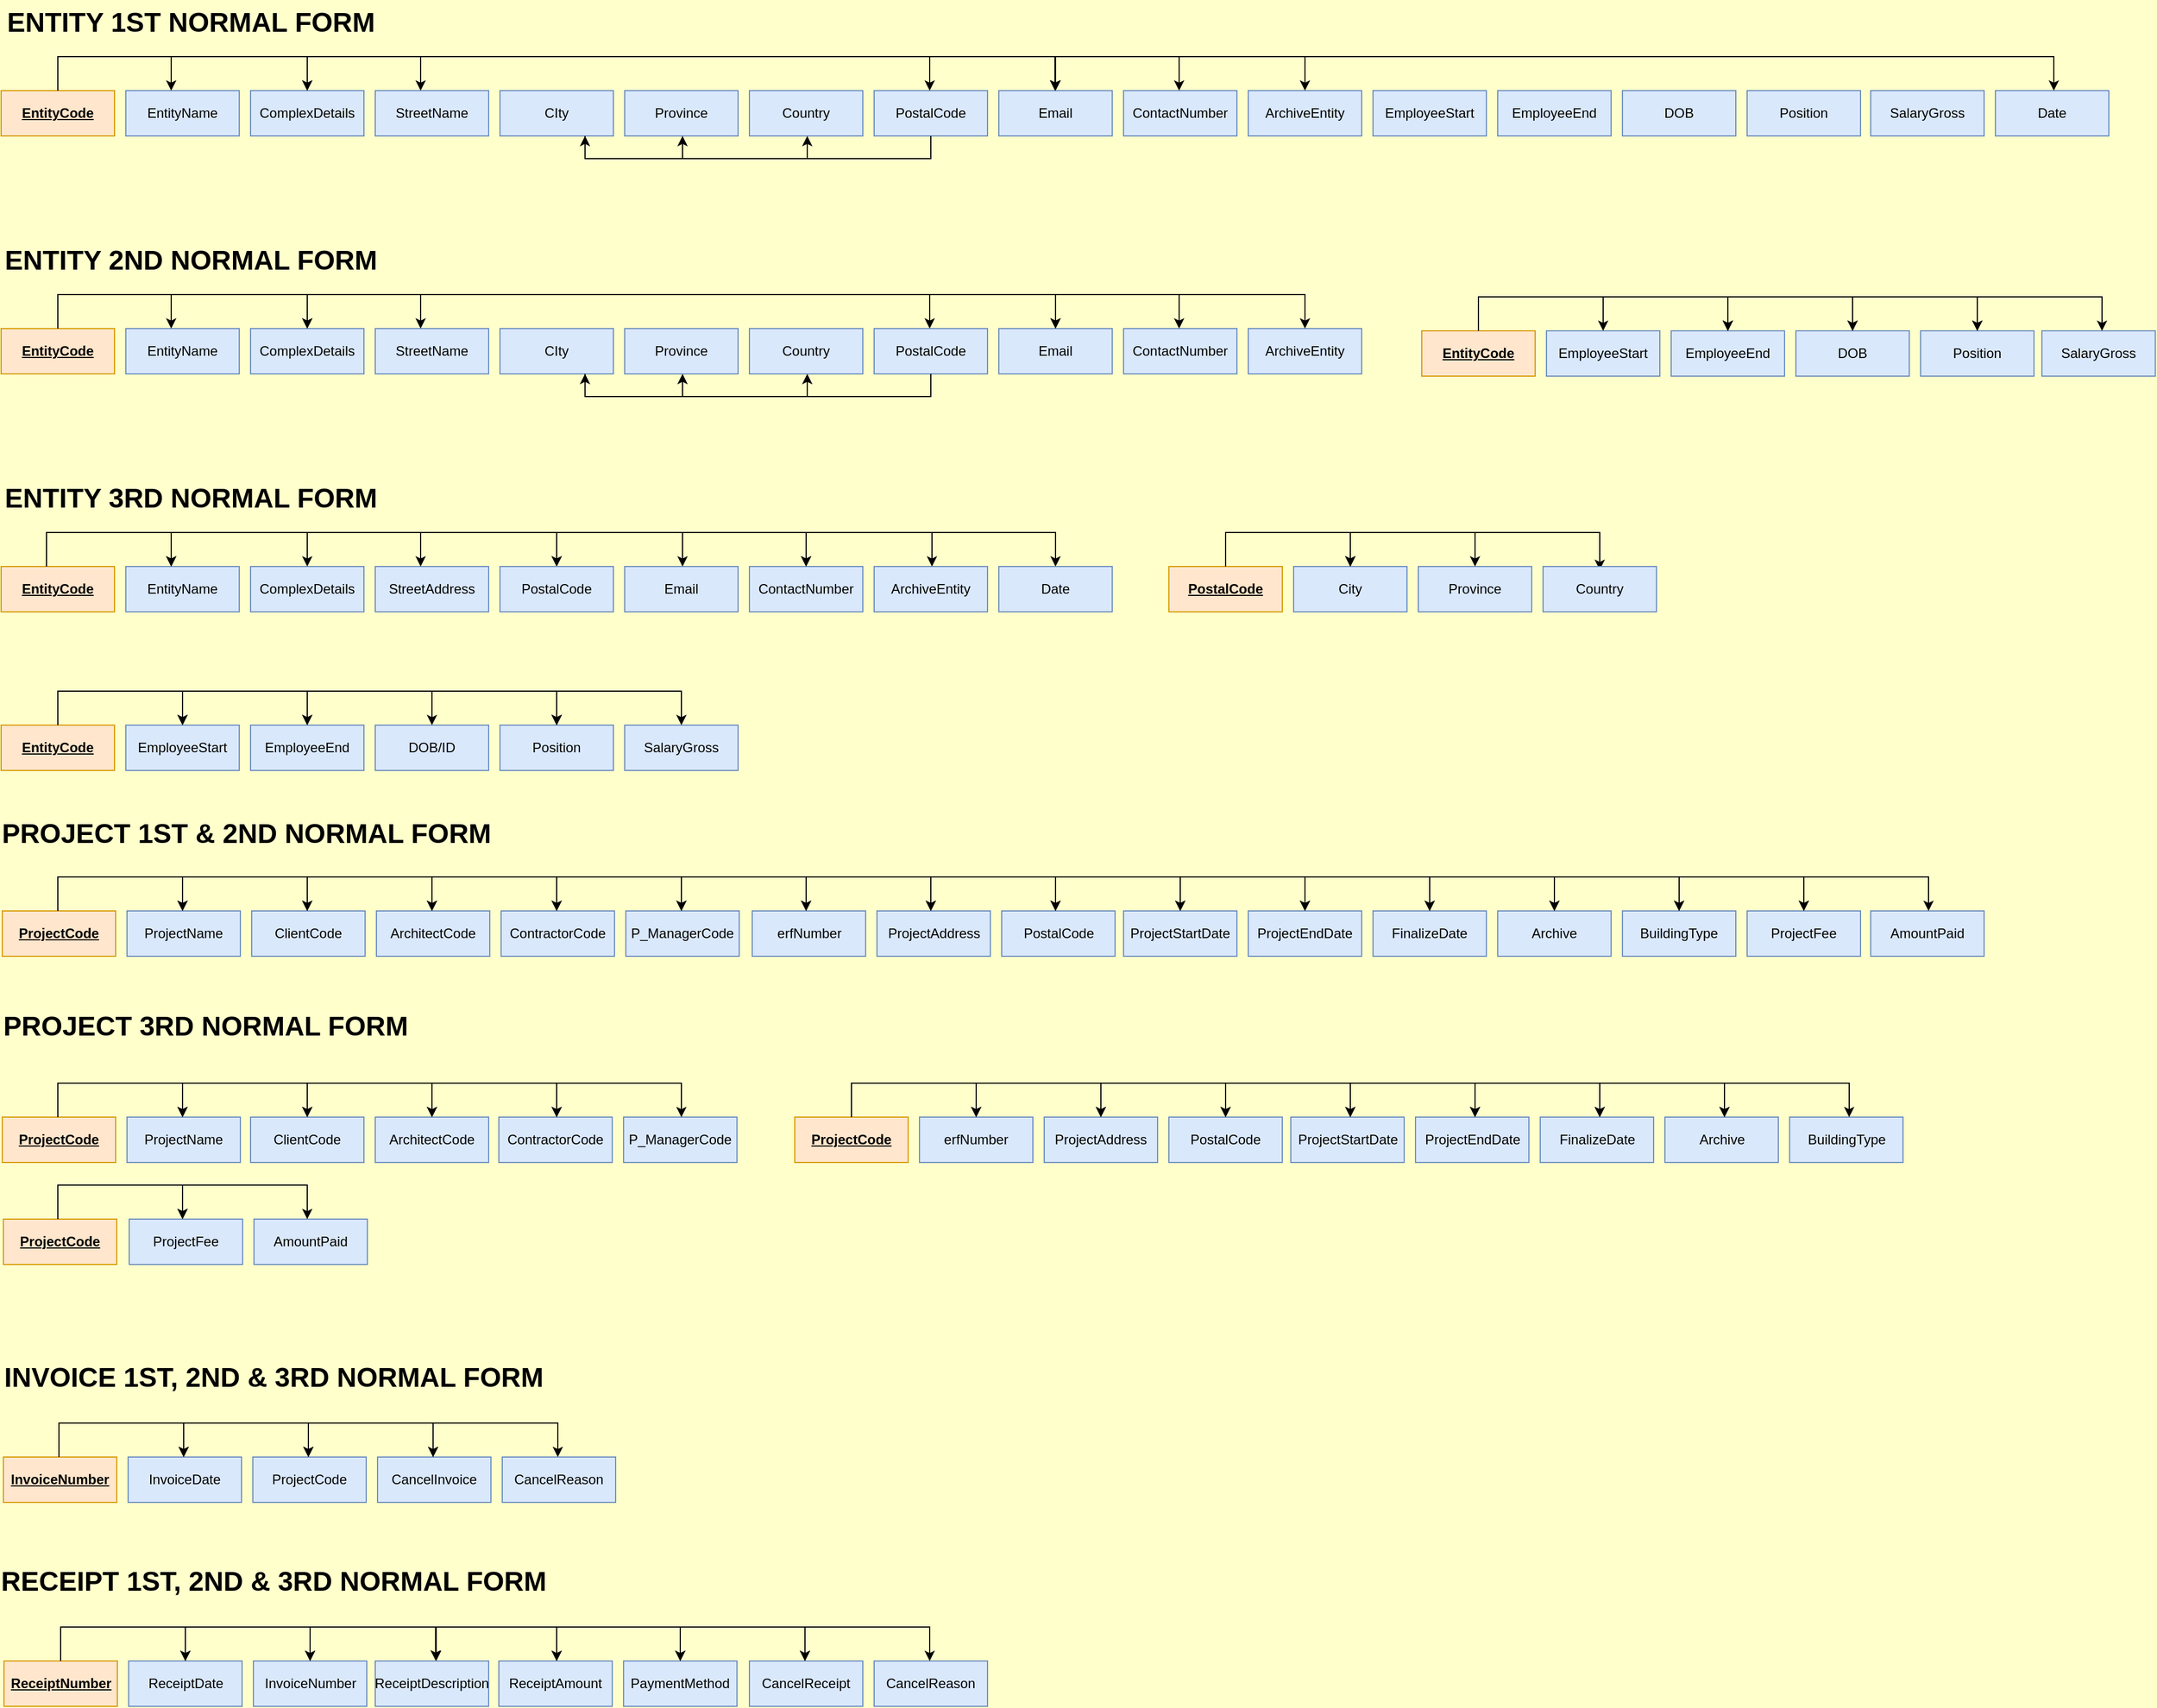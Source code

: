 <mxfile version="20.2.3" type="device" pages="2"><diagram id="54zmbMgYihj3DZT4_Td6" name="NORMALIZATION DIAGRAMS"><mxGraphModel dx="868" dy="553" grid="1" gridSize="10" guides="1" tooltips="1" connect="1" arrows="1" fold="1" page="1" pageScale="1" pageWidth="827" pageHeight="1169" background="#FFFFCC" math="0" shadow="0"><root><mxCell id="0"/><mxCell id="1" parent="0"/><mxCell id="fwPDMC6l9Q6sYoP1M5p1-50" value="" style="edgeStyle=none;rounded=1;orthogonalLoop=1;jettySize=auto;html=1;exitX=0;exitY=1;exitDx=0;exitDy=0;endArrow=none;endFill=0;" parent="1" edge="1"><mxGeometry relative="1" as="geometry"><mxPoint x="400" y="90" as="targetPoint"/><mxPoint x="400" y="90" as="sourcePoint"/></mxGeometry></mxCell><mxCell id="fwPDMC6l9Q6sYoP1M5p1-122" value="ENTITY 1ST NORMAL FORM" style="text;strokeColor=none;fillColor=none;html=1;fontSize=24;fontStyle=1;verticalAlign=middle;align=center;" parent="1" vertex="1"><mxGeometry x="127" y="10" width="100" height="40" as="geometry"/></mxCell><mxCell id="39AT1dvecfCRKEta89Qp-1" value="EntityCode" style="whiteSpace=wrap;html=1;align=center;fillColor=#ffe6cc;strokeColor=#d79b00;fontStyle=5" parent="1" vertex="1"><mxGeometry x="10" y="90" width="100" height="40" as="geometry"/></mxCell><mxCell id="39AT1dvecfCRKEta89Qp-2" value="EntityName" style="whiteSpace=wrap;html=1;align=center;fillColor=#dae8fc;strokeColor=#6c8ebf;" parent="1" vertex="1"><mxGeometry x="120" y="90" width="100" height="40" as="geometry"/></mxCell><mxCell id="39AT1dvecfCRKEta89Qp-3" value="ComplexDetails" style="whiteSpace=wrap;html=1;align=center;fillColor=#dae8fc;strokeColor=#6c8ebf;" parent="1" vertex="1"><mxGeometry x="230" y="90" width="100" height="40" as="geometry"/></mxCell><mxCell id="39AT1dvecfCRKEta89Qp-4" value="StreetName" style="whiteSpace=wrap;html=1;align=center;fillColor=#dae8fc;strokeColor=#6c8ebf;" parent="1" vertex="1"><mxGeometry x="340" y="90" width="100" height="40" as="geometry"/></mxCell><mxCell id="39AT1dvecfCRKEta89Qp-5" value="CIty" style="whiteSpace=wrap;html=1;align=center;fillColor=#dae8fc;strokeColor=#6c8ebf;" parent="1" vertex="1"><mxGeometry x="450" y="90" width="100" height="40" as="geometry"/></mxCell><mxCell id="39AT1dvecfCRKEta89Qp-11" value="PostalCode" style="whiteSpace=wrap;html=1;align=center;fillColor=#dae8fc;strokeColor=#6c8ebf;" parent="1" vertex="1"><mxGeometry x="780" y="90" width="100" height="40" as="geometry"/></mxCell><mxCell id="39AT1dvecfCRKEta89Qp-12" value="Email" style="whiteSpace=wrap;html=1;align=center;fillColor=#dae8fc;strokeColor=#6c8ebf;" parent="1" vertex="1"><mxGeometry x="890" y="90" width="100" height="40" as="geometry"/></mxCell><mxCell id="39AT1dvecfCRKEta89Qp-13" value="ContactNumber" style="whiteSpace=wrap;html=1;align=center;fillColor=#dae8fc;strokeColor=#6c8ebf;" parent="1" vertex="1"><mxGeometry x="1000" y="90" width="100" height="40" as="geometry"/></mxCell><mxCell id="39AT1dvecfCRKEta89Qp-14" value="ArchiveEntity" style="whiteSpace=wrap;html=1;align=center;fillColor=#dae8fc;strokeColor=#6c8ebf;" parent="1" vertex="1"><mxGeometry x="1110" y="90" width="100" height="40" as="geometry"/></mxCell><mxCell id="39AT1dvecfCRKEta89Qp-15" value="Date" style="whiteSpace=wrap;html=1;align=center;fillColor=#dae8fc;strokeColor=#6c8ebf;" parent="1" vertex="1"><mxGeometry x="1769" y="90" width="100" height="40" as="geometry"/></mxCell><mxCell id="39AT1dvecfCRKEta89Qp-17" value="" style="edgeStyle=elbowEdgeStyle;endArrow=classic;html=1;rounded=0;startArrow=classic;startFill=1;elbow=vertical;entryX=0.5;entryY=0;entryDx=0;entryDy=0;exitX=0.5;exitY=0;exitDx=0;exitDy=0;" parent="1" source="39AT1dvecfCRKEta89Qp-3" target="39AT1dvecfCRKEta89Qp-12" edge="1"><mxGeometry width="50" height="50" relative="1" as="geometry"><mxPoint x="500" y="90" as="sourcePoint"/><mxPoint x="720" y="90" as="targetPoint"/><Array as="points"><mxPoint x="610" y="60"/></Array></mxGeometry></mxCell><mxCell id="39AT1dvecfCRKEta89Qp-19" value="" style="edgeStyle=elbowEdgeStyle;endArrow=classic;html=1;rounded=0;startArrow=classic;startFill=1;elbow=vertical;" parent="1" edge="1"><mxGeometry width="50" height="50" relative="1" as="geometry"><mxPoint x="160" y="90" as="sourcePoint"/><mxPoint x="380" y="90" as="targetPoint"/><Array as="points"><mxPoint x="270" y="60"/></Array></mxGeometry></mxCell><mxCell id="39AT1dvecfCRKEta89Qp-20" value="" style="edgeStyle=elbowEdgeStyle;endArrow=none;html=1;rounded=0;startArrow=none;startFill=0;elbow=vertical;entryX=0.5;entryY=1;entryDx=0;entryDy=0;exitX=0.75;exitY=1;exitDx=0;exitDy=0;endFill=0;" parent="1" source="39AT1dvecfCRKEta89Qp-5" target="39AT1dvecfCRKEta89Qp-11" edge="1"><mxGeometry width="50" height="50" relative="1" as="geometry"><mxPoint x="530" y="130" as="sourcePoint"/><mxPoint x="710" y="130" as="targetPoint"/><Array as="points"><mxPoint x="669" y="150"/></Array></mxGeometry></mxCell><mxCell id="39AT1dvecfCRKEta89Qp-21" value="" style="edgeStyle=elbowEdgeStyle;endArrow=classic;html=1;rounded=0;startArrow=classic;startFill=1;elbow=vertical;" parent="1" edge="1"><mxGeometry width="50" height="50" relative="1" as="geometry"><mxPoint x="940" y="90" as="sourcePoint"/><mxPoint x="1160" y="90" as="targetPoint"/><Array as="points"><mxPoint x="1050" y="60"/></Array></mxGeometry></mxCell><mxCell id="39AT1dvecfCRKEta89Qp-23" value="" style="edgeStyle=elbowEdgeStyle;endArrow=classic;html=1;rounded=0;startArrow=classic;startFill=1;elbow=vertical;" parent="1" edge="1"><mxGeometry width="50" height="50" relative="1" as="geometry"><mxPoint x="829" y="90" as="sourcePoint"/><mxPoint x="1049" y="90" as="targetPoint"/><Array as="points"><mxPoint x="939" y="60"/></Array></mxGeometry></mxCell><mxCell id="39AT1dvecfCRKEta89Qp-24" value="" style="edgeStyle=none;rounded=1;orthogonalLoop=1;jettySize=auto;html=1;exitX=0;exitY=1;exitDx=0;exitDy=0;endArrow=none;endFill=0;" parent="1" edge="1"><mxGeometry relative="1" as="geometry"><mxPoint x="400" y="510" as="targetPoint"/><mxPoint x="400" y="510" as="sourcePoint"/></mxGeometry></mxCell><mxCell id="39AT1dvecfCRKEta89Qp-25" value="ENTITY 3RD NORMAL FORM" style="text;strokeColor=none;fillColor=none;html=1;fontSize=24;fontStyle=1;verticalAlign=middle;align=center;" parent="1" vertex="1"><mxGeometry x="127" y="430" width="100" height="40" as="geometry"/></mxCell><mxCell id="39AT1dvecfCRKEta89Qp-26" value="EntityCode" style="whiteSpace=wrap;html=1;align=center;fillColor=#ffe6cc;strokeColor=#d79b00;fontStyle=5" parent="1" vertex="1"><mxGeometry x="10" y="510" width="100" height="40" as="geometry"/></mxCell><mxCell id="39AT1dvecfCRKEta89Qp-27" value="EntityName" style="whiteSpace=wrap;html=1;align=center;fillColor=#dae8fc;strokeColor=#6c8ebf;" parent="1" vertex="1"><mxGeometry x="120" y="510" width="100" height="40" as="geometry"/></mxCell><mxCell id="39AT1dvecfCRKEta89Qp-28" value="ComplexDetails" style="whiteSpace=wrap;html=1;align=center;fillColor=#dae8fc;strokeColor=#6c8ebf;" parent="1" vertex="1"><mxGeometry x="230" y="510" width="100" height="40" as="geometry"/></mxCell><mxCell id="39AT1dvecfCRKEta89Qp-29" value="StreetAddress" style="whiteSpace=wrap;html=1;align=center;fillColor=#dae8fc;strokeColor=#6c8ebf;" parent="1" vertex="1"><mxGeometry x="340" y="510" width="100" height="40" as="geometry"/></mxCell><mxCell id="39AT1dvecfCRKEta89Qp-30" value="City" style="whiteSpace=wrap;html=1;align=center;fillColor=#dae8fc;strokeColor=#6c8ebf;" parent="1" vertex="1"><mxGeometry x="1150" y="510" width="100" height="40" as="geometry"/></mxCell><mxCell id="39AT1dvecfCRKEta89Qp-31" value="&lt;u&gt;&lt;b&gt;PostalCode&lt;/b&gt;&lt;/u&gt;" style="whiteSpace=wrap;html=1;align=center;fillColor=#ffe6cc;strokeColor=#d79b00;" parent="1" vertex="1"><mxGeometry x="1040" y="510" width="100" height="40" as="geometry"/></mxCell><mxCell id="39AT1dvecfCRKEta89Qp-32" value="Email" style="whiteSpace=wrap;html=1;align=center;fillColor=#dae8fc;strokeColor=#6c8ebf;" parent="1" vertex="1"><mxGeometry x="560" y="510" width="100" height="40" as="geometry"/></mxCell><mxCell id="39AT1dvecfCRKEta89Qp-33" value="ContactNumber" style="whiteSpace=wrap;html=1;align=center;fillColor=#dae8fc;strokeColor=#6c8ebf;" parent="1" vertex="1"><mxGeometry x="670" y="510" width="100" height="40" as="geometry"/></mxCell><mxCell id="39AT1dvecfCRKEta89Qp-34" value="ArchiveEntity" style="whiteSpace=wrap;html=1;align=center;fillColor=#dae8fc;strokeColor=#6c8ebf;" parent="1" vertex="1"><mxGeometry x="780" y="510" width="100" height="40" as="geometry"/></mxCell><mxCell id="39AT1dvecfCRKEta89Qp-35" value="Date" style="whiteSpace=wrap;html=1;align=center;fillColor=#dae8fc;strokeColor=#6c8ebf;" parent="1" vertex="1"><mxGeometry x="890" y="510" width="100" height="40" as="geometry"/></mxCell><mxCell id="39AT1dvecfCRKEta89Qp-36" value="" style="edgeStyle=elbowEdgeStyle;endArrow=classic;html=1;rounded=0;startArrow=classic;startFill=1;elbow=vertical;" parent="1" edge="1"><mxGeometry width="50" height="50" relative="1" as="geometry"><mxPoint x="611.0" y="510" as="sourcePoint"/><mxPoint x="831" y="510" as="targetPoint"/><Array as="points"><mxPoint x="721" y="480"/></Array></mxGeometry></mxCell><mxCell id="39AT1dvecfCRKEta89Qp-37" value="" style="edgeStyle=elbowEdgeStyle;endArrow=classic;html=1;rounded=0;startArrow=classic;startFill=1;elbow=vertical;" parent="1" edge="1"><mxGeometry width="50" height="50" relative="1" as="geometry"><mxPoint x="500" y="510" as="sourcePoint"/><mxPoint x="720.0" y="510" as="targetPoint"/><Array as="points"><mxPoint x="610" y="480"/></Array></mxGeometry></mxCell><mxCell id="39AT1dvecfCRKEta89Qp-38" value="" style="edgeStyle=elbowEdgeStyle;endArrow=classic;html=1;rounded=0;startArrow=classic;startFill=1;elbow=vertical;" parent="1" edge="1"><mxGeometry width="50" height="50" relative="1" as="geometry"><mxPoint x="280" y="510" as="sourcePoint"/><mxPoint x="500" y="510" as="targetPoint"/><Array as="points"><mxPoint x="390" y="480"/></Array></mxGeometry></mxCell><mxCell id="39AT1dvecfCRKEta89Qp-39" value="" style="edgeStyle=elbowEdgeStyle;endArrow=classic;html=1;rounded=0;startArrow=classic;startFill=1;elbow=vertical;" parent="1" edge="1"><mxGeometry width="50" height="50" relative="1" as="geometry"><mxPoint x="160" y="510" as="sourcePoint"/><mxPoint x="380" y="510" as="targetPoint"/><Array as="points"><mxPoint x="270" y="480"/></Array></mxGeometry></mxCell><mxCell id="39AT1dvecfCRKEta89Qp-42" value="" style="edgeStyle=elbowEdgeStyle;endArrow=classic;html=1;rounded=0;startArrow=classic;startFill=1;elbow=vertical;" parent="1" edge="1"><mxGeometry width="50" height="50" relative="1" as="geometry"><mxPoint x="720.0" y="510" as="sourcePoint"/><mxPoint x="940" y="510" as="targetPoint"/><Array as="points"><mxPoint x="830" y="480"/></Array></mxGeometry></mxCell><mxCell id="39AT1dvecfCRKEta89Qp-43" value="Province" style="whiteSpace=wrap;html=1;align=center;fillColor=#dae8fc;strokeColor=#6c8ebf;" parent="1" vertex="1"><mxGeometry x="1260" y="510" width="100" height="40" as="geometry"/></mxCell><mxCell id="39AT1dvecfCRKEta89Qp-48" value="PostalCode" style="whiteSpace=wrap;html=1;align=center;fillColor=#dae8fc;strokeColor=#6c8ebf;" parent="1" vertex="1"><mxGeometry x="450" y="510" width="100" height="40" as="geometry"/></mxCell><mxCell id="39AT1dvecfCRKEta89Qp-49" value="" style="edgeStyle=elbowEdgeStyle;endArrow=classic;html=1;rounded=0;startArrow=classic;startFill=1;elbow=vertical;" parent="1" edge="1"><mxGeometry width="50" height="50" relative="1" as="geometry"><mxPoint x="1200" y="510" as="sourcePoint"/><mxPoint x="1420.0" y="513" as="targetPoint"/><Array as="points"><mxPoint x="1310" y="480"/></Array></mxGeometry></mxCell><mxCell id="39AT1dvecfCRKEta89Qp-50" value="Country" style="whiteSpace=wrap;html=1;align=center;fillColor=#dae8fc;strokeColor=#6c8ebf;" parent="1" vertex="1"><mxGeometry x="1370" y="510" width="100" height="40" as="geometry"/></mxCell><mxCell id="39AT1dvecfCRKEta89Qp-53" value="" style="edgeStyle=elbowEdgeStyle;endArrow=classic;html=1;rounded=0;startArrow=classic;startFill=1;elbow=vertical;" parent="1" edge="1"><mxGeometry width="50" height="50" relative="1" as="geometry"><mxPoint x="1200" y="510" as="sourcePoint"/><mxPoint x="1310.0" y="510" as="targetPoint"/><Array as="points"><mxPoint x="1260" y="480"/></Array></mxGeometry></mxCell><mxCell id="39AT1dvecfCRKEta89Qp-55" value="Province" style="whiteSpace=wrap;html=1;align=center;fillColor=#dae8fc;strokeColor=#6c8ebf;" parent="1" vertex="1"><mxGeometry x="560" y="90" width="100" height="40" as="geometry"/></mxCell><mxCell id="39AT1dvecfCRKEta89Qp-56" value="Country" style="whiteSpace=wrap;html=1;align=center;fillColor=#dae8fc;strokeColor=#6c8ebf;" parent="1" vertex="1"><mxGeometry x="670" y="90" width="100" height="40" as="geometry"/></mxCell><mxCell id="39AT1dvecfCRKEta89Qp-57" value="" style="edgeStyle=elbowEdgeStyle;endArrow=classic;html=1;rounded=0;startArrow=none;startFill=0;elbow=vertical;exitX=0.75;exitY=1;exitDx=0;exitDy=0;entryX=0.25;entryY=1;entryDx=0;entryDy=0;" parent="1" source="39AT1dvecfCRKEta89Qp-5" edge="1"><mxGeometry width="50" height="50" relative="1" as="geometry"><mxPoint x="560" y="132" as="sourcePoint"/><mxPoint x="721.0" y="130" as="targetPoint"/><Array as="points"><mxPoint x="585" y="150"/></Array></mxGeometry></mxCell><mxCell id="39AT1dvecfCRKEta89Qp-58" value="" style="edgeStyle=elbowEdgeStyle;endArrow=classic;html=1;rounded=0;startArrow=classic;startFill=1;elbow=vertical;exitX=0.75;exitY=1;exitDx=0;exitDy=0;entryX=0.25;entryY=1;entryDx=0;entryDy=0;" parent="1" source="39AT1dvecfCRKEta89Qp-5" edge="1"><mxGeometry width="50" height="50" relative="1" as="geometry"><mxPoint x="450" y="132" as="sourcePoint"/><mxPoint x="611.0" y="130" as="targetPoint"/><Array as="points"><mxPoint x="475" y="150"/></Array></mxGeometry></mxCell><mxCell id="O5xWrBMU536XXCHZ9Vd2-1" value="EmployeeStart" style="whiteSpace=wrap;html=1;align=center;fillColor=#dae8fc;strokeColor=#6c8ebf;" parent="1" vertex="1"><mxGeometry x="1220" y="90" width="100" height="40" as="geometry"/></mxCell><mxCell id="O5xWrBMU536XXCHZ9Vd2-2" value="EmployeeEnd" style="whiteSpace=wrap;html=1;align=center;fillColor=#dae8fc;strokeColor=#6c8ebf;" parent="1" vertex="1"><mxGeometry x="1330" y="90" width="100" height="40" as="geometry"/></mxCell><mxCell id="O5xWrBMU536XXCHZ9Vd2-3" value="DOB" style="whiteSpace=wrap;html=1;align=center;fillColor=#dae8fc;strokeColor=#6c8ebf;" parent="1" vertex="1"><mxGeometry x="1440" y="90" width="100" height="40" as="geometry"/></mxCell><mxCell id="O5xWrBMU536XXCHZ9Vd2-4" value="Position" style="whiteSpace=wrap;html=1;align=center;fillColor=#dae8fc;strokeColor=#6c8ebf;" parent="1" vertex="1"><mxGeometry x="1550" y="90" width="100" height="40" as="geometry"/></mxCell><mxCell id="zlgm7nLfUYSnJL9DwhEy-1" value="SalaryGross" style="whiteSpace=wrap;html=1;align=center;fillColor=#dae8fc;strokeColor=#6c8ebf;" parent="1" vertex="1"><mxGeometry x="1659" y="90" width="100" height="40" as="geometry"/></mxCell><mxCell id="zlgm7nLfUYSnJL9DwhEy-2" value="" style="edgeStyle=elbowEdgeStyle;endArrow=classic;html=1;rounded=0;startArrow=classic;startFill=1;elbow=vertical;" parent="1" edge="1"><mxGeometry width="50" height="50" relative="1" as="geometry"><mxPoint x="939.5" y="90" as="sourcePoint"/><mxPoint x="1820.5" y="90" as="targetPoint"/><Array as="points"><mxPoint x="1049.5" y="60"/></Array></mxGeometry></mxCell><mxCell id="zlgm7nLfUYSnJL9DwhEy-17" value="EmployeeStart" style="whiteSpace=wrap;html=1;align=center;fillColor=#dae8fc;strokeColor=#6c8ebf;" parent="1" vertex="1"><mxGeometry x="120" y="650" width="100" height="40" as="geometry"/></mxCell><mxCell id="zlgm7nLfUYSnJL9DwhEy-18" value="EmployeeEnd" style="whiteSpace=wrap;html=1;align=center;fillColor=#dae8fc;strokeColor=#6c8ebf;" parent="1" vertex="1"><mxGeometry x="230" y="650" width="100" height="40" as="geometry"/></mxCell><mxCell id="zlgm7nLfUYSnJL9DwhEy-19" value="DOB/ID" style="whiteSpace=wrap;html=1;align=center;fillColor=#dae8fc;strokeColor=#6c8ebf;" parent="1" vertex="1"><mxGeometry x="340" y="650" width="100" height="40" as="geometry"/></mxCell><mxCell id="zlgm7nLfUYSnJL9DwhEy-20" value="Position" style="whiteSpace=wrap;html=1;align=center;fillColor=#dae8fc;strokeColor=#6c8ebf;" parent="1" vertex="1"><mxGeometry x="450" y="650" width="100" height="40" as="geometry"/></mxCell><mxCell id="zlgm7nLfUYSnJL9DwhEy-22" value="SalaryGross" style="whiteSpace=wrap;html=1;align=center;fillColor=#dae8fc;strokeColor=#6c8ebf;" parent="1" vertex="1"><mxGeometry x="560" y="650" width="100" height="40" as="geometry"/></mxCell><mxCell id="zlgm7nLfUYSnJL9DwhEy-23" value="" style="edgeStyle=elbowEdgeStyle;endArrow=classic;html=1;rounded=0;startArrow=classic;startFill=1;elbow=vertical;" parent="1" edge="1"><mxGeometry width="50" height="50" relative="1" as="geometry"><mxPoint x="170" y="650" as="sourcePoint"/><mxPoint x="390" y="650" as="targetPoint"/><Array as="points"><mxPoint x="280" y="620"/></Array></mxGeometry></mxCell><mxCell id="zlgm7nLfUYSnJL9DwhEy-24" value="" style="edgeStyle=elbowEdgeStyle;endArrow=classic;html=1;rounded=0;startArrow=classic;startFill=1;elbow=vertical;" parent="1" edge="1"><mxGeometry width="50" height="50" relative="1" as="geometry"><mxPoint x="280" y="650" as="sourcePoint"/><mxPoint x="500" y="650" as="targetPoint"/><Array as="points"><mxPoint x="390" y="620"/></Array></mxGeometry></mxCell><mxCell id="zlgm7nLfUYSnJL9DwhEy-25" value="" style="edgeStyle=elbowEdgeStyle;endArrow=classic;html=1;rounded=0;startArrow=classic;startFill=1;elbow=vertical;" parent="1" edge="1"><mxGeometry width="50" height="50" relative="1" as="geometry"><mxPoint x="280" y="650" as="sourcePoint"/><mxPoint x="500" y="650" as="targetPoint"/><Array as="points"><mxPoint x="390" y="620"/></Array></mxGeometry></mxCell><mxCell id="zlgm7nLfUYSnJL9DwhEy-27" value="" style="edgeStyle=elbowEdgeStyle;endArrow=classic;html=1;rounded=0;startArrow=classic;startFill=1;elbow=vertical;entryX=0.5;entryY=0;entryDx=0;entryDy=0;" parent="1" target="zlgm7nLfUYSnJL9DwhEy-22" edge="1"><mxGeometry width="50" height="50" relative="1" as="geometry"><mxPoint x="500" y="650" as="sourcePoint"/><mxPoint x="720" y="650" as="targetPoint"/><Array as="points"><mxPoint x="610" y="620"/></Array></mxGeometry></mxCell><mxCell id="zlgm7nLfUYSnJL9DwhEy-28" value="EntityCode" style="whiteSpace=wrap;html=1;align=center;fillColor=#ffe6cc;strokeColor=#d79b00;fontStyle=5" parent="1" vertex="1"><mxGeometry x="10" y="650" width="100" height="40" as="geometry"/></mxCell><mxCell id="zlgm7nLfUYSnJL9DwhEy-29" value="" style="edgeStyle=none;rounded=1;orthogonalLoop=1;jettySize=auto;html=1;exitX=0;exitY=1;exitDx=0;exitDy=0;endArrow=none;endFill=0;" parent="1" edge="1"><mxGeometry relative="1" as="geometry"><mxPoint x="400" y="300" as="targetPoint"/><mxPoint x="400" y="300" as="sourcePoint"/></mxGeometry></mxCell><mxCell id="zlgm7nLfUYSnJL9DwhEy-30" value="ENTITY 2ND NORMAL FORM" style="text;strokeColor=none;fillColor=none;html=1;fontSize=24;fontStyle=1;verticalAlign=middle;align=center;" parent="1" vertex="1"><mxGeometry x="127" y="220" width="100" height="40" as="geometry"/></mxCell><mxCell id="zlgm7nLfUYSnJL9DwhEy-31" value="EntityCode" style="whiteSpace=wrap;html=1;align=center;fillColor=#ffe6cc;strokeColor=#d79b00;fontStyle=5" parent="1" vertex="1"><mxGeometry x="10" y="300" width="100" height="40" as="geometry"/></mxCell><mxCell id="zlgm7nLfUYSnJL9DwhEy-32" value="EntityName" style="whiteSpace=wrap;html=1;align=center;fillColor=#dae8fc;strokeColor=#6c8ebf;" parent="1" vertex="1"><mxGeometry x="120" y="300" width="100" height="40" as="geometry"/></mxCell><mxCell id="zlgm7nLfUYSnJL9DwhEy-33" value="ComplexDetails" style="whiteSpace=wrap;html=1;align=center;fillColor=#dae8fc;strokeColor=#6c8ebf;" parent="1" vertex="1"><mxGeometry x="230" y="300" width="100" height="40" as="geometry"/></mxCell><mxCell id="zlgm7nLfUYSnJL9DwhEy-34" value="StreetName" style="whiteSpace=wrap;html=1;align=center;fillColor=#dae8fc;strokeColor=#6c8ebf;" parent="1" vertex="1"><mxGeometry x="340" y="300" width="100" height="40" as="geometry"/></mxCell><mxCell id="zlgm7nLfUYSnJL9DwhEy-35" value="CIty" style="whiteSpace=wrap;html=1;align=center;fillColor=#dae8fc;strokeColor=#6c8ebf;" parent="1" vertex="1"><mxGeometry x="450" y="300" width="100" height="40" as="geometry"/></mxCell><mxCell id="zlgm7nLfUYSnJL9DwhEy-36" value="PostalCode" style="whiteSpace=wrap;html=1;align=center;fillColor=#dae8fc;strokeColor=#6c8ebf;" parent="1" vertex="1"><mxGeometry x="780" y="300" width="100" height="40" as="geometry"/></mxCell><mxCell id="zlgm7nLfUYSnJL9DwhEy-37" value="Email" style="whiteSpace=wrap;html=1;align=center;fillColor=#dae8fc;strokeColor=#6c8ebf;" parent="1" vertex="1"><mxGeometry x="890" y="300" width="100" height="40" as="geometry"/></mxCell><mxCell id="zlgm7nLfUYSnJL9DwhEy-38" value="ContactNumber" style="whiteSpace=wrap;html=1;align=center;fillColor=#dae8fc;strokeColor=#6c8ebf;" parent="1" vertex="1"><mxGeometry x="1000" y="300" width="100" height="40" as="geometry"/></mxCell><mxCell id="zlgm7nLfUYSnJL9DwhEy-39" value="ArchiveEntity" style="whiteSpace=wrap;html=1;align=center;fillColor=#dae8fc;strokeColor=#6c8ebf;" parent="1" vertex="1"><mxGeometry x="1110" y="300" width="100" height="40" as="geometry"/></mxCell><mxCell id="zlgm7nLfUYSnJL9DwhEy-40" value="" style="edgeStyle=elbowEdgeStyle;endArrow=classic;html=1;rounded=0;startArrow=classic;startFill=1;elbow=vertical;entryX=0.5;entryY=0;entryDx=0;entryDy=0;exitX=0.5;exitY=0;exitDx=0;exitDy=0;" parent="1" source="zlgm7nLfUYSnJL9DwhEy-33" target="zlgm7nLfUYSnJL9DwhEy-37" edge="1"><mxGeometry width="50" height="50" relative="1" as="geometry"><mxPoint x="500" y="300" as="sourcePoint"/><mxPoint x="720" y="300" as="targetPoint"/><Array as="points"><mxPoint x="610" y="270"/></Array></mxGeometry></mxCell><mxCell id="zlgm7nLfUYSnJL9DwhEy-41" value="" style="edgeStyle=elbowEdgeStyle;endArrow=classic;html=1;rounded=0;startArrow=classic;startFill=1;elbow=vertical;" parent="1" edge="1"><mxGeometry width="50" height="50" relative="1" as="geometry"><mxPoint x="160" y="300" as="sourcePoint"/><mxPoint x="380" y="300" as="targetPoint"/><Array as="points"><mxPoint x="270" y="270"/></Array></mxGeometry></mxCell><mxCell id="zlgm7nLfUYSnJL9DwhEy-42" value="" style="edgeStyle=elbowEdgeStyle;endArrow=none;html=1;rounded=0;startArrow=none;startFill=0;elbow=vertical;entryX=0.5;entryY=1;entryDx=0;entryDy=0;exitX=0.75;exitY=1;exitDx=0;exitDy=0;endFill=0;" parent="1" source="zlgm7nLfUYSnJL9DwhEy-35" target="zlgm7nLfUYSnJL9DwhEy-36" edge="1"><mxGeometry width="50" height="50" relative="1" as="geometry"><mxPoint x="530" y="340" as="sourcePoint"/><mxPoint x="710" y="340" as="targetPoint"/><Array as="points"><mxPoint x="669" y="360"/></Array></mxGeometry></mxCell><mxCell id="zlgm7nLfUYSnJL9DwhEy-43" value="" style="edgeStyle=elbowEdgeStyle;endArrow=classic;html=1;rounded=0;startArrow=classic;startFill=1;elbow=vertical;" parent="1" edge="1"><mxGeometry width="50" height="50" relative="1" as="geometry"><mxPoint x="940" y="300" as="sourcePoint"/><mxPoint x="1160" y="300" as="targetPoint"/><Array as="points"><mxPoint x="1050" y="270"/></Array></mxGeometry></mxCell><mxCell id="zlgm7nLfUYSnJL9DwhEy-44" value="" style="edgeStyle=elbowEdgeStyle;endArrow=classic;html=1;rounded=0;startArrow=classic;startFill=1;elbow=vertical;" parent="1" edge="1"><mxGeometry width="50" height="50" relative="1" as="geometry"><mxPoint x="829" y="300" as="sourcePoint"/><mxPoint x="1049" y="300" as="targetPoint"/><Array as="points"><mxPoint x="939" y="270"/></Array></mxGeometry></mxCell><mxCell id="zlgm7nLfUYSnJL9DwhEy-45" value="Province" style="whiteSpace=wrap;html=1;align=center;fillColor=#dae8fc;strokeColor=#6c8ebf;" parent="1" vertex="1"><mxGeometry x="560" y="300" width="100" height="40" as="geometry"/></mxCell><mxCell id="zlgm7nLfUYSnJL9DwhEy-46" value="Country" style="whiteSpace=wrap;html=1;align=center;fillColor=#dae8fc;strokeColor=#6c8ebf;" parent="1" vertex="1"><mxGeometry x="670" y="300" width="100" height="40" as="geometry"/></mxCell><mxCell id="zlgm7nLfUYSnJL9DwhEy-47" value="" style="edgeStyle=elbowEdgeStyle;endArrow=classic;html=1;rounded=0;startArrow=none;startFill=0;elbow=vertical;exitX=0.75;exitY=1;exitDx=0;exitDy=0;entryX=0.25;entryY=1;entryDx=0;entryDy=0;" parent="1" source="zlgm7nLfUYSnJL9DwhEy-35" edge="1"><mxGeometry width="50" height="50" relative="1" as="geometry"><mxPoint x="560" y="342" as="sourcePoint"/><mxPoint x="721" y="340" as="targetPoint"/><Array as="points"><mxPoint x="585" y="360"/></Array></mxGeometry></mxCell><mxCell id="zlgm7nLfUYSnJL9DwhEy-48" value="" style="edgeStyle=elbowEdgeStyle;endArrow=classic;html=1;rounded=0;startArrow=classic;startFill=1;elbow=vertical;exitX=0.75;exitY=1;exitDx=0;exitDy=0;entryX=0.25;entryY=1;entryDx=0;entryDy=0;" parent="1" source="zlgm7nLfUYSnJL9DwhEy-35" edge="1"><mxGeometry width="50" height="50" relative="1" as="geometry"><mxPoint x="450" y="342" as="sourcePoint"/><mxPoint x="611" y="340" as="targetPoint"/><Array as="points"><mxPoint x="475" y="360"/></Array></mxGeometry></mxCell><mxCell id="zlgm7nLfUYSnJL9DwhEy-49" value="EmployeeStart" style="whiteSpace=wrap;html=1;align=center;fillColor=#dae8fc;strokeColor=#6c8ebf;" parent="1" vertex="1"><mxGeometry x="1373" y="302" width="100" height="40" as="geometry"/></mxCell><mxCell id="zlgm7nLfUYSnJL9DwhEy-50" value="EmployeeEnd" style="whiteSpace=wrap;html=1;align=center;fillColor=#dae8fc;strokeColor=#6c8ebf;" parent="1" vertex="1"><mxGeometry x="1483" y="302" width="100" height="40" as="geometry"/></mxCell><mxCell id="zlgm7nLfUYSnJL9DwhEy-51" value="DOB" style="whiteSpace=wrap;html=1;align=center;fillColor=#dae8fc;strokeColor=#6c8ebf;" parent="1" vertex="1"><mxGeometry x="1593" y="302" width="100" height="40" as="geometry"/></mxCell><mxCell id="zlgm7nLfUYSnJL9DwhEy-52" value="Position" style="whiteSpace=wrap;html=1;align=center;fillColor=#dae8fc;strokeColor=#6c8ebf;" parent="1" vertex="1"><mxGeometry x="1703" y="302" width="100" height="40" as="geometry"/></mxCell><mxCell id="zlgm7nLfUYSnJL9DwhEy-54" value="SalaryGross" style="whiteSpace=wrap;html=1;align=center;fillColor=#dae8fc;strokeColor=#6c8ebf;" parent="1" vertex="1"><mxGeometry x="1810" y="302" width="100" height="40" as="geometry"/></mxCell><mxCell id="zlgm7nLfUYSnJL9DwhEy-55" value="" style="edgeStyle=elbowEdgeStyle;endArrow=classic;html=1;rounded=0;startArrow=classic;startFill=1;elbow=vertical;" parent="1" edge="1"><mxGeometry width="50" height="50" relative="1" as="geometry"><mxPoint x="1423" y="302" as="sourcePoint"/><mxPoint x="1643" y="302" as="targetPoint"/><Array as="points"><mxPoint x="1533" y="272"/></Array></mxGeometry></mxCell><mxCell id="zlgm7nLfUYSnJL9DwhEy-56" value="" style="edgeStyle=elbowEdgeStyle;endArrow=classic;html=1;rounded=0;startArrow=classic;startFill=1;elbow=vertical;" parent="1" edge="1"><mxGeometry width="50" height="50" relative="1" as="geometry"><mxPoint x="1533" y="302" as="sourcePoint"/><mxPoint x="1753" y="302" as="targetPoint"/><Array as="points"><mxPoint x="1643" y="272"/></Array></mxGeometry></mxCell><mxCell id="zlgm7nLfUYSnJL9DwhEy-57" value="" style="edgeStyle=elbowEdgeStyle;endArrow=classic;html=1;rounded=0;startArrow=classic;startFill=1;elbow=vertical;" parent="1" edge="1"><mxGeometry width="50" height="50" relative="1" as="geometry"><mxPoint x="1533" y="302" as="sourcePoint"/><mxPoint x="1753" y="302" as="targetPoint"/><Array as="points"><mxPoint x="1643" y="272"/></Array></mxGeometry></mxCell><mxCell id="zlgm7nLfUYSnJL9DwhEy-58" value="" style="edgeStyle=elbowEdgeStyle;endArrow=classic;html=1;rounded=0;startArrow=classic;startFill=1;elbow=vertical;" parent="1" edge="1"><mxGeometry width="50" height="50" relative="1" as="geometry"><mxPoint x="1643" y="302" as="sourcePoint"/><mxPoint x="1863" y="302" as="targetPoint"/><Array as="points"><mxPoint x="1753" y="272"/></Array></mxGeometry></mxCell><mxCell id="zlgm7nLfUYSnJL9DwhEy-60" value="EntityCode" style="whiteSpace=wrap;html=1;align=center;fillColor=#ffe6cc;strokeColor=#d79b00;fontStyle=5" parent="1" vertex="1"><mxGeometry x="1263" y="302" width="100" height="40" as="geometry"/></mxCell><mxCell id="MdQbKMWnEjL8lYVilAvG-1" value="ProjectCode" style="whiteSpace=wrap;html=1;align=center;fillColor=#ffe6cc;strokeColor=#d79b00;fontStyle=5" parent="1" vertex="1"><mxGeometry x="11" y="814" width="100" height="40" as="geometry"/></mxCell><mxCell id="MdQbKMWnEjL8lYVilAvG-2" value="erfNumber" style="whiteSpace=wrap;html=1;align=center;fillColor=#dae8fc;strokeColor=#6c8ebf;" parent="1" vertex="1"><mxGeometry x="672.5" y="814" width="100" height="40" as="geometry"/></mxCell><mxCell id="MdQbKMWnEjL8lYVilAvG-3" value="ProjectAddress" style="whiteSpace=wrap;html=1;align=center;fillColor=#dae8fc;strokeColor=#6c8ebf;" parent="1" vertex="1"><mxGeometry x="782.5" y="814" width="100" height="40" as="geometry"/></mxCell><mxCell id="MdQbKMWnEjL8lYVilAvG-4" value="BuildingType" style="whiteSpace=wrap;html=1;align=center;fillColor=#dae8fc;strokeColor=#6c8ebf;" parent="1" vertex="1"><mxGeometry x="1440" y="814" width="100" height="40" as="geometry"/></mxCell><mxCell id="MdQbKMWnEjL8lYVilAvG-5" value="ProjectFee" style="whiteSpace=wrap;html=1;align=center;fillColor=#dae8fc;strokeColor=#6c8ebf;" parent="1" vertex="1"><mxGeometry x="1550" y="814" width="100" height="40" as="geometry"/></mxCell><mxCell id="MdQbKMWnEjL8lYVilAvG-6" value="AmountPaid" style="whiteSpace=wrap;html=1;align=center;fillColor=#dae8fc;strokeColor=#6c8ebf;" parent="1" vertex="1"><mxGeometry x="1659" y="814" width="100" height="40" as="geometry"/></mxCell><mxCell id="MdQbKMWnEjL8lYVilAvG-8" value="ProjectName" style="whiteSpace=wrap;html=1;align=center;fillColor=#dae8fc;strokeColor=#6c8ebf;" parent="1" vertex="1"><mxGeometry x="121" y="814" width="100" height="40" as="geometry"/></mxCell><mxCell id="MdQbKMWnEjL8lYVilAvG-9" value="ClientCode" style="whiteSpace=wrap;html=1;align=center;fillColor=#dae8fc;strokeColor=#6c8ebf;" parent="1" vertex="1"><mxGeometry x="231" y="814" width="100" height="40" as="geometry"/></mxCell><mxCell id="MdQbKMWnEjL8lYVilAvG-10" value="ArchitectCode" style="whiteSpace=wrap;html=1;align=center;fillColor=#dae8fc;strokeColor=#6c8ebf;" parent="1" vertex="1"><mxGeometry x="341" y="814" width="100" height="40" as="geometry"/></mxCell><mxCell id="MdQbKMWnEjL8lYVilAvG-11" value="ContractorCode" style="whiteSpace=wrap;html=1;align=center;fillColor=#dae8fc;strokeColor=#6c8ebf;" parent="1" vertex="1"><mxGeometry x="451" y="814" width="100" height="40" as="geometry"/></mxCell><mxCell id="MdQbKMWnEjL8lYVilAvG-12" value="P_ManagerCode" style="whiteSpace=wrap;html=1;align=center;fillColor=#dae8fc;strokeColor=#6c8ebf;" parent="1" vertex="1"><mxGeometry x="561" y="814" width="100" height="40" as="geometry"/></mxCell><mxCell id="MdQbKMWnEjL8lYVilAvG-13" value="ProjectStartDate" style="whiteSpace=wrap;html=1;align=center;fillColor=#dae8fc;strokeColor=#6c8ebf;" parent="1" vertex="1"><mxGeometry x="1000" y="814" width="100" height="40" as="geometry"/></mxCell><mxCell id="MdQbKMWnEjL8lYVilAvG-14" value="ProjectEndDate" style="whiteSpace=wrap;html=1;align=center;fillColor=#dae8fc;strokeColor=#6c8ebf;" parent="1" vertex="1"><mxGeometry x="1110" y="814" width="100" height="40" as="geometry"/></mxCell><mxCell id="MdQbKMWnEjL8lYVilAvG-15" value="FinalizeDate" style="whiteSpace=wrap;html=1;align=center;fillColor=#dae8fc;strokeColor=#6c8ebf;" parent="1" vertex="1"><mxGeometry x="1220" y="814" width="100" height="40" as="geometry"/></mxCell><mxCell id="MdQbKMWnEjL8lYVilAvG-16" value="Archive" style="whiteSpace=wrap;html=1;align=center;fillColor=#dae8fc;strokeColor=#6c8ebf;" parent="1" vertex="1"><mxGeometry x="1330" y="814" width="100" height="40" as="geometry"/></mxCell><mxCell id="MdQbKMWnEjL8lYVilAvG-17" value="PROJECT 1ST &amp;amp; 2ND NORMAL FORM" style="text;strokeColor=none;fillColor=none;html=1;fontSize=24;fontStyle=1;verticalAlign=middle;align=center;" parent="1" vertex="1"><mxGeometry x="176" y="726" width="100" height="40" as="geometry"/></mxCell><mxCell id="MdQbKMWnEjL8lYVilAvG-18" value="PostalCode" style="whiteSpace=wrap;html=1;align=center;fillColor=#dae8fc;strokeColor=#6c8ebf;" parent="1" vertex="1"><mxGeometry x="892.5" y="814" width="100" height="40" as="geometry"/></mxCell><mxCell id="MdQbKMWnEjL8lYVilAvG-19" value="" style="edgeStyle=elbowEdgeStyle;endArrow=classic;html=1;rounded=0;startArrow=classic;startFill=1;elbow=vertical;" parent="1" edge="1"><mxGeometry width="50" height="50" relative="1" as="geometry"><mxPoint x="170" y="814" as="sourcePoint"/><mxPoint x="280" y="814" as="targetPoint"/><Array as="points"><mxPoint x="280" y="784"/></Array></mxGeometry></mxCell><mxCell id="MdQbKMWnEjL8lYVilAvG-20" value="" style="edgeStyle=elbowEdgeStyle;endArrow=classic;html=1;rounded=0;startArrow=classic;startFill=1;elbow=vertical;" parent="1" edge="1"><mxGeometry width="50" height="50" relative="1" as="geometry"><mxPoint x="280" y="814.0" as="sourcePoint"/><mxPoint x="390" y="814.0" as="targetPoint"/><Array as="points"><mxPoint x="390" y="784"/></Array></mxGeometry></mxCell><mxCell id="MdQbKMWnEjL8lYVilAvG-21" value="" style="edgeStyle=elbowEdgeStyle;endArrow=classic;html=1;rounded=0;startArrow=classic;startFill=1;elbow=vertical;" parent="1" edge="1"><mxGeometry width="50" height="50" relative="1" as="geometry"><mxPoint x="390" y="814.0" as="sourcePoint"/><mxPoint x="500" y="814.0" as="targetPoint"/><Array as="points"><mxPoint x="500" y="784"/></Array></mxGeometry></mxCell><mxCell id="MdQbKMWnEjL8lYVilAvG-22" value="" style="edgeStyle=elbowEdgeStyle;endArrow=classic;html=1;rounded=0;startArrow=classic;startFill=1;elbow=vertical;" parent="1" edge="1"><mxGeometry width="50" height="50" relative="1" as="geometry"><mxPoint x="500" y="814.0" as="sourcePoint"/><mxPoint x="610" y="814.0" as="targetPoint"/><Array as="points"><mxPoint x="610" y="784"/></Array></mxGeometry></mxCell><mxCell id="MdQbKMWnEjL8lYVilAvG-23" value="" style="edgeStyle=elbowEdgeStyle;endArrow=classic;html=1;rounded=0;startArrow=classic;startFill=1;elbow=vertical;" parent="1" edge="1"><mxGeometry width="50" height="50" relative="1" as="geometry"><mxPoint x="610" y="814.0" as="sourcePoint"/><mxPoint x="720" y="814.0" as="targetPoint"/><Array as="points"><mxPoint x="720" y="784"/></Array></mxGeometry></mxCell><mxCell id="MdQbKMWnEjL8lYVilAvG-24" value="" style="edgeStyle=elbowEdgeStyle;endArrow=classic;html=1;rounded=0;startArrow=classic;startFill=1;elbow=vertical;" parent="1" edge="1"><mxGeometry width="50" height="50" relative="1" as="geometry"><mxPoint x="720" y="814.0" as="sourcePoint"/><mxPoint x="830" y="814.0" as="targetPoint"/><Array as="points"><mxPoint x="830" y="784"/></Array></mxGeometry></mxCell><mxCell id="MdQbKMWnEjL8lYVilAvG-25" value="" style="edgeStyle=elbowEdgeStyle;endArrow=classic;html=1;rounded=0;startArrow=classic;startFill=1;elbow=vertical;" parent="1" edge="1"><mxGeometry width="50" height="50" relative="1" as="geometry"><mxPoint x="830" y="814.0" as="sourcePoint"/><mxPoint x="940" y="814.0" as="targetPoint"/><Array as="points"><mxPoint x="940" y="784"/></Array></mxGeometry></mxCell><mxCell id="MdQbKMWnEjL8lYVilAvG-26" value="" style="edgeStyle=elbowEdgeStyle;endArrow=classic;html=1;rounded=0;startArrow=classic;startFill=1;elbow=vertical;" parent="1" edge="1"><mxGeometry width="50" height="50" relative="1" as="geometry"><mxPoint x="940" y="814.0" as="sourcePoint"/><mxPoint x="1050" y="814.0" as="targetPoint"/><Array as="points"><mxPoint x="1050" y="784"/></Array></mxGeometry></mxCell><mxCell id="MdQbKMWnEjL8lYVilAvG-27" value="" style="edgeStyle=elbowEdgeStyle;endArrow=classic;html=1;rounded=0;startArrow=classic;startFill=1;elbow=vertical;" parent="1" edge="1"><mxGeometry width="50" height="50" relative="1" as="geometry"><mxPoint x="1050" y="814.0" as="sourcePoint"/><mxPoint x="1160" y="814.0" as="targetPoint"/><Array as="points"><mxPoint x="1160" y="784"/></Array></mxGeometry></mxCell><mxCell id="MdQbKMWnEjL8lYVilAvG-28" value="" style="edgeStyle=elbowEdgeStyle;endArrow=classic;html=1;rounded=0;startArrow=classic;startFill=1;elbow=vertical;" parent="1" edge="1"><mxGeometry width="50" height="50" relative="1" as="geometry"><mxPoint x="1160" y="814.0" as="sourcePoint"/><mxPoint x="1270" y="814.0" as="targetPoint"/><Array as="points"><mxPoint x="1270" y="784"/></Array></mxGeometry></mxCell><mxCell id="MdQbKMWnEjL8lYVilAvG-29" value="" style="edgeStyle=elbowEdgeStyle;endArrow=classic;html=1;rounded=0;startArrow=classic;startFill=1;elbow=vertical;" parent="1" edge="1"><mxGeometry width="50" height="50" relative="1" as="geometry"><mxPoint x="1270" y="814.0" as="sourcePoint"/><mxPoint x="1380" y="814.0" as="targetPoint"/><Array as="points"><mxPoint x="1380" y="784"/></Array></mxGeometry></mxCell><mxCell id="MdQbKMWnEjL8lYVilAvG-30" value="" style="edgeStyle=elbowEdgeStyle;endArrow=classic;html=1;rounded=0;startArrow=classic;startFill=1;elbow=vertical;" parent="1" edge="1"><mxGeometry width="50" height="50" relative="1" as="geometry"><mxPoint x="1380" y="814.0" as="sourcePoint"/><mxPoint x="1490" y="814.0" as="targetPoint"/><Array as="points"><mxPoint x="1490" y="784"/></Array></mxGeometry></mxCell><mxCell id="MdQbKMWnEjL8lYVilAvG-31" value="" style="edgeStyle=elbowEdgeStyle;endArrow=classic;html=1;rounded=0;startArrow=classic;startFill=1;elbow=vertical;" parent="1" edge="1"><mxGeometry width="50" height="50" relative="1" as="geometry"><mxPoint x="1490" y="814.0" as="sourcePoint"/><mxPoint x="1600" y="814.0" as="targetPoint"/><Array as="points"><mxPoint x="1600" y="784"/></Array></mxGeometry></mxCell><mxCell id="MdQbKMWnEjL8lYVilAvG-32" value="" style="edgeStyle=elbowEdgeStyle;endArrow=classic;html=1;rounded=0;startArrow=classic;startFill=1;elbow=vertical;" parent="1" edge="1"><mxGeometry width="50" height="50" relative="1" as="geometry"><mxPoint x="1600" y="814.0" as="sourcePoint"/><mxPoint x="1710" y="814.0" as="targetPoint"/><Array as="points"><mxPoint x="1710" y="784"/></Array></mxGeometry></mxCell><mxCell id="MdQbKMWnEjL8lYVilAvG-34" value="PROJECT 3RD NORMAL FORM" style="text;strokeColor=none;fillColor=none;html=1;fontSize=24;fontStyle=1;verticalAlign=middle;align=center;" parent="1" vertex="1"><mxGeometry x="140" y="896" width="100" height="40" as="geometry"/></mxCell><mxCell id="MdQbKMWnEjL8lYVilAvG-36" value="ProjectCode" style="whiteSpace=wrap;html=1;align=center;fillColor=#ffe6cc;strokeColor=#d79b00;fontStyle=5" parent="1" vertex="1"><mxGeometry x="11" y="996" width="100" height="40" as="geometry"/></mxCell><mxCell id="MdQbKMWnEjL8lYVilAvG-37" value="ProjectName" style="whiteSpace=wrap;html=1;align=center;fillColor=#dae8fc;strokeColor=#6c8ebf;" parent="1" vertex="1"><mxGeometry x="121" y="996" width="100" height="40" as="geometry"/></mxCell><mxCell id="MdQbKMWnEjL8lYVilAvG-38" value="ClientCode" style="whiteSpace=wrap;html=1;align=center;fillColor=#dae8fc;strokeColor=#6c8ebf;" parent="1" vertex="1"><mxGeometry x="230" y="996" width="100" height="40" as="geometry"/></mxCell><mxCell id="MdQbKMWnEjL8lYVilAvG-39" value="ArchitectCode" style="whiteSpace=wrap;html=1;align=center;fillColor=#dae8fc;strokeColor=#6c8ebf;" parent="1" vertex="1"><mxGeometry x="340" y="996" width="100" height="40" as="geometry"/></mxCell><mxCell id="MdQbKMWnEjL8lYVilAvG-40" value="ContractorCode" style="whiteSpace=wrap;html=1;align=center;fillColor=#dae8fc;strokeColor=#6c8ebf;" parent="1" vertex="1"><mxGeometry x="449" y="996" width="100" height="40" as="geometry"/></mxCell><mxCell id="MdQbKMWnEjL8lYVilAvG-41" value="P_ManagerCode" style="whiteSpace=wrap;html=1;align=center;fillColor=#dae8fc;strokeColor=#6c8ebf;" parent="1" vertex="1"><mxGeometry x="559" y="996" width="100" height="40" as="geometry"/></mxCell><mxCell id="MdQbKMWnEjL8lYVilAvG-42" value="ProjectCode" style="whiteSpace=wrap;html=1;align=center;fillColor=#ffe6cc;strokeColor=#d79b00;fontStyle=5" parent="1" vertex="1"><mxGeometry x="710" y="996" width="100" height="40" as="geometry"/></mxCell><mxCell id="MdQbKMWnEjL8lYVilAvG-43" value="erfNumber" style="whiteSpace=wrap;html=1;align=center;fillColor=#dae8fc;strokeColor=#6c8ebf;" parent="1" vertex="1"><mxGeometry x="820" y="996" width="100" height="40" as="geometry"/></mxCell><mxCell id="MdQbKMWnEjL8lYVilAvG-44" value="ProjectAddress" style="whiteSpace=wrap;html=1;align=center;fillColor=#dae8fc;strokeColor=#6c8ebf;" parent="1" vertex="1"><mxGeometry x="930" y="996" width="100" height="40" as="geometry"/></mxCell><mxCell id="MdQbKMWnEjL8lYVilAvG-45" value="BuildingType" style="whiteSpace=wrap;html=1;align=center;fillColor=#dae8fc;strokeColor=#6c8ebf;" parent="1" vertex="1"><mxGeometry x="1587.5" y="996" width="100" height="40" as="geometry"/></mxCell><mxCell id="MdQbKMWnEjL8lYVilAvG-46" value="ProjectStartDate" style="whiteSpace=wrap;html=1;align=center;fillColor=#dae8fc;strokeColor=#6c8ebf;" parent="1" vertex="1"><mxGeometry x="1147.5" y="996" width="100" height="40" as="geometry"/></mxCell><mxCell id="MdQbKMWnEjL8lYVilAvG-47" value="ProjectEndDate" style="whiteSpace=wrap;html=1;align=center;fillColor=#dae8fc;strokeColor=#6c8ebf;" parent="1" vertex="1"><mxGeometry x="1257.5" y="996" width="100" height="40" as="geometry"/></mxCell><mxCell id="MdQbKMWnEjL8lYVilAvG-48" value="FinalizeDate" style="whiteSpace=wrap;html=1;align=center;fillColor=#dae8fc;strokeColor=#6c8ebf;" parent="1" vertex="1"><mxGeometry x="1367.5" y="996" width="100" height="40" as="geometry"/></mxCell><mxCell id="MdQbKMWnEjL8lYVilAvG-49" value="Archive" style="whiteSpace=wrap;html=1;align=center;fillColor=#dae8fc;strokeColor=#6c8ebf;" parent="1" vertex="1"><mxGeometry x="1477.5" y="996" width="100" height="40" as="geometry"/></mxCell><mxCell id="MdQbKMWnEjL8lYVilAvG-50" value="PostalCode" style="whiteSpace=wrap;html=1;align=center;fillColor=#dae8fc;strokeColor=#6c8ebf;" parent="1" vertex="1"><mxGeometry x="1040" y="996" width="100" height="40" as="geometry"/></mxCell><mxCell id="MdQbKMWnEjL8lYVilAvG-55" value="ProjectCode" style="whiteSpace=wrap;html=1;align=center;fillColor=#ffe6cc;strokeColor=#d79b00;fontStyle=5" parent="1" vertex="1"><mxGeometry x="12" y="1086" width="100" height="40" as="geometry"/></mxCell><mxCell id="MdQbKMWnEjL8lYVilAvG-56" value="ProjectFee" style="whiteSpace=wrap;html=1;align=center;fillColor=#dae8fc;strokeColor=#6c8ebf;" parent="1" vertex="1"><mxGeometry x="123" y="1086" width="100" height="40" as="geometry"/></mxCell><mxCell id="MdQbKMWnEjL8lYVilAvG-57" value="AmountPaid" style="whiteSpace=wrap;html=1;align=center;fillColor=#dae8fc;strokeColor=#6c8ebf;" parent="1" vertex="1"><mxGeometry x="233" y="1086" width="100" height="40" as="geometry"/></mxCell><mxCell id="MdQbKMWnEjL8lYVilAvG-59" value="" style="edgeStyle=elbowEdgeStyle;endArrow=classic;html=1;rounded=0;startArrow=classic;startFill=1;elbow=vertical;" parent="1" edge="1"><mxGeometry width="50" height="50" relative="1" as="geometry"><mxPoint x="170" y="996.0" as="sourcePoint"/><mxPoint x="280" y="996.0" as="targetPoint"/><Array as="points"><mxPoint x="280" y="966"/></Array></mxGeometry></mxCell><mxCell id="MdQbKMWnEjL8lYVilAvG-60" value="" style="edgeStyle=elbowEdgeStyle;endArrow=classic;html=1;rounded=0;startArrow=classic;startFill=1;elbow=vertical;" parent="1" edge="1"><mxGeometry width="50" height="50" relative="1" as="geometry"><mxPoint x="280" y="996.0" as="sourcePoint"/><mxPoint x="390" y="996.0" as="targetPoint"/><Array as="points"><mxPoint x="390" y="966"/></Array></mxGeometry></mxCell><mxCell id="MdQbKMWnEjL8lYVilAvG-61" value="" style="edgeStyle=elbowEdgeStyle;endArrow=classic;html=1;rounded=0;startArrow=classic;startFill=1;elbow=vertical;" parent="1" edge="1"><mxGeometry width="50" height="50" relative="1" as="geometry"><mxPoint x="390" y="996.0" as="sourcePoint"/><mxPoint x="500" y="996.0" as="targetPoint"/><Array as="points"><mxPoint x="500" y="966"/></Array></mxGeometry></mxCell><mxCell id="MdQbKMWnEjL8lYVilAvG-62" value="" style="edgeStyle=elbowEdgeStyle;endArrow=classic;html=1;rounded=0;startArrow=classic;startFill=1;elbow=vertical;" parent="1" edge="1"><mxGeometry width="50" height="50" relative="1" as="geometry"><mxPoint x="500" y="996.0" as="sourcePoint"/><mxPoint x="610" y="996.0" as="targetPoint"/><Array as="points"><mxPoint x="610" y="966"/></Array></mxGeometry></mxCell><mxCell id="MdQbKMWnEjL8lYVilAvG-63" value="" style="edgeStyle=elbowEdgeStyle;endArrow=classic;html=1;rounded=0;startArrow=classic;startFill=1;elbow=vertical;" parent="1" edge="1"><mxGeometry width="50" height="50" relative="1" as="geometry"><mxPoint x="170" y="1086.0" as="sourcePoint"/><mxPoint x="280" y="1086.0" as="targetPoint"/><Array as="points"><mxPoint x="280" y="1056"/></Array></mxGeometry></mxCell><mxCell id="MdQbKMWnEjL8lYVilAvG-65" value="" style="edgeStyle=elbowEdgeStyle;endArrow=classic;html=1;rounded=0;startArrow=classic;startFill=1;elbow=vertical;" parent="1" edge="1"><mxGeometry width="50" height="50" relative="1" as="geometry"><mxPoint x="870" y="996.0" as="sourcePoint"/><mxPoint x="980" y="996.0" as="targetPoint"/><Array as="points"><mxPoint x="980" y="966"/></Array></mxGeometry></mxCell><mxCell id="MdQbKMWnEjL8lYVilAvG-66" value="" style="edgeStyle=elbowEdgeStyle;endArrow=classic;html=1;rounded=0;startArrow=classic;startFill=1;elbow=vertical;" parent="1" edge="1"><mxGeometry width="50" height="50" relative="1" as="geometry"><mxPoint x="980" y="996.0" as="sourcePoint"/><mxPoint x="1090" y="996.0" as="targetPoint"/><Array as="points"><mxPoint x="1090" y="966"/></Array></mxGeometry></mxCell><mxCell id="MdQbKMWnEjL8lYVilAvG-67" value="" style="edgeStyle=elbowEdgeStyle;endArrow=classic;html=1;rounded=0;startArrow=classic;startFill=1;elbow=vertical;" parent="1" edge="1"><mxGeometry width="50" height="50" relative="1" as="geometry"><mxPoint x="1090" y="996.0" as="sourcePoint"/><mxPoint x="1200" y="996.0" as="targetPoint"/><Array as="points"><mxPoint x="1200" y="966"/></Array></mxGeometry></mxCell><mxCell id="MdQbKMWnEjL8lYVilAvG-68" value="" style="edgeStyle=elbowEdgeStyle;endArrow=classic;html=1;rounded=0;startArrow=classic;startFill=1;elbow=vertical;" parent="1" edge="1"><mxGeometry width="50" height="50" relative="1" as="geometry"><mxPoint x="1200" y="996.0" as="sourcePoint"/><mxPoint x="1310" y="996.0" as="targetPoint"/><Array as="points"><mxPoint x="1310" y="966"/></Array></mxGeometry></mxCell><mxCell id="MdQbKMWnEjL8lYVilAvG-70" value="" style="edgeStyle=elbowEdgeStyle;endArrow=classic;html=1;rounded=0;startArrow=classic;startFill=1;elbow=vertical;" parent="1" edge="1"><mxGeometry width="50" height="50" relative="1" as="geometry"><mxPoint x="1310" y="996.0" as="sourcePoint"/><mxPoint x="1420" y="996.0" as="targetPoint"/><Array as="points"><mxPoint x="1420" y="966"/></Array></mxGeometry></mxCell><mxCell id="MdQbKMWnEjL8lYVilAvG-71" value="" style="edgeStyle=elbowEdgeStyle;endArrow=classic;html=1;rounded=0;startArrow=classic;startFill=1;elbow=vertical;" parent="1" edge="1"><mxGeometry width="50" height="50" relative="1" as="geometry"><mxPoint x="1420" y="996.0" as="sourcePoint"/><mxPoint x="1530" y="996.0" as="targetPoint"/><Array as="points"><mxPoint x="1530" y="966"/></Array></mxGeometry></mxCell><mxCell id="MdQbKMWnEjL8lYVilAvG-72" value="" style="edgeStyle=elbowEdgeStyle;endArrow=classic;html=1;rounded=0;startArrow=classic;startFill=1;elbow=vertical;" parent="1" edge="1"><mxGeometry width="50" height="50" relative="1" as="geometry"><mxPoint x="1530" y="996.0" as="sourcePoint"/><mxPoint x="1640" y="996.0" as="targetPoint"/><Array as="points"><mxPoint x="1640" y="966"/></Array></mxGeometry></mxCell><mxCell id="w_v3Zrds9H_sHo2GGjLt-6" value="InvoiceNumber" style="whiteSpace=wrap;html=1;align=center;fillColor=#ffe6cc;strokeColor=#d79b00;fontStyle=5" parent="1" vertex="1"><mxGeometry x="12" y="1296" width="100" height="40" as="geometry"/></mxCell><mxCell id="w_v3Zrds9H_sHo2GGjLt-7" value="InvoiceDate" style="whiteSpace=wrap;html=1;align=center;fillColor=#dae8fc;strokeColor=#6c8ebf;" parent="1" vertex="1"><mxGeometry x="122" y="1296" width="100" height="40" as="geometry"/></mxCell><mxCell id="w_v3Zrds9H_sHo2GGjLt-8" value="ProjectCode" style="whiteSpace=wrap;html=1;align=center;fillColor=#dae8fc;strokeColor=#6c8ebf;" parent="1" vertex="1"><mxGeometry x="232" y="1296" width="100" height="40" as="geometry"/></mxCell><mxCell id="w_v3Zrds9H_sHo2GGjLt-9" value="CancelInvoice" style="whiteSpace=wrap;html=1;align=center;fillColor=#dae8fc;strokeColor=#6c8ebf;" parent="1" vertex="1"><mxGeometry x="342" y="1296" width="100" height="40" as="geometry"/></mxCell><mxCell id="w_v3Zrds9H_sHo2GGjLt-10" value="CancelReason" style="whiteSpace=wrap;html=1;align=center;fillColor=#dae8fc;strokeColor=#6c8ebf;" parent="1" vertex="1"><mxGeometry x="452" y="1296" width="100" height="40" as="geometry"/></mxCell><mxCell id="w_v3Zrds9H_sHo2GGjLt-11" value="" style="edgeStyle=elbowEdgeStyle;endArrow=classic;html=1;rounded=0;startArrow=none;startFill=0;elbow=vertical;" parent="1" edge="1"><mxGeometry width="50" height="50" relative="1" as="geometry"><mxPoint x="60" y="90" as="sourcePoint"/><mxPoint x="280" y="90" as="targetPoint"/><Array as="points"><mxPoint x="170" y="60"/></Array></mxGeometry></mxCell><mxCell id="w_v3Zrds9H_sHo2GGjLt-12" value="" style="edgeStyle=elbowEdgeStyle;endArrow=classic;html=1;rounded=0;startArrow=none;startFill=0;elbow=vertical;" parent="1" edge="1"><mxGeometry width="50" height="50" relative="1" as="geometry"><mxPoint x="60" y="300" as="sourcePoint"/><mxPoint x="280" y="300" as="targetPoint"/><Array as="points"><mxPoint x="170" y="270"/></Array></mxGeometry></mxCell><mxCell id="w_v3Zrds9H_sHo2GGjLt-13" value="" style="edgeStyle=elbowEdgeStyle;endArrow=classic;html=1;rounded=0;startArrow=none;startFill=0;elbow=vertical;" parent="1" edge="1"><mxGeometry width="50" height="50" relative="1" as="geometry"><mxPoint x="1313" y="302" as="sourcePoint"/><mxPoint x="1533" y="302" as="targetPoint"/><Array as="points"><mxPoint x="1423" y="272"/></Array></mxGeometry></mxCell><mxCell id="w_v3Zrds9H_sHo2GGjLt-14" value="" style="edgeStyle=elbowEdgeStyle;endArrow=classic;html=1;rounded=0;startArrow=none;startFill=0;elbow=vertical;" parent="1" edge="1"><mxGeometry width="50" height="50" relative="1" as="geometry"><mxPoint x="1090" y="510.0" as="sourcePoint"/><mxPoint x="1200" y="510.0" as="targetPoint"/><Array as="points"><mxPoint x="1150" y="480"/></Array></mxGeometry></mxCell><mxCell id="w_v3Zrds9H_sHo2GGjLt-15" value="" style="edgeStyle=elbowEdgeStyle;endArrow=classic;html=1;rounded=0;startArrow=none;startFill=0;elbow=vertical;" parent="1" edge="1"><mxGeometry width="50" height="50" relative="1" as="geometry"><mxPoint x="50" y="510.0" as="sourcePoint"/><mxPoint x="160" y="510.0" as="targetPoint"/><Array as="points"><mxPoint x="110" y="480"/></Array></mxGeometry></mxCell><mxCell id="w_v3Zrds9H_sHo2GGjLt-16" value="" style="edgeStyle=elbowEdgeStyle;endArrow=classic;html=1;rounded=0;startArrow=none;startFill=0;elbow=vertical;" parent="1" edge="1"><mxGeometry width="50" height="50" relative="1" as="geometry"><mxPoint x="60" y="650.0" as="sourcePoint"/><mxPoint x="170" y="650.0" as="targetPoint"/><Array as="points"><mxPoint x="120" y="620"/></Array></mxGeometry></mxCell><mxCell id="w_v3Zrds9H_sHo2GGjLt-17" value="" style="edgeStyle=elbowEdgeStyle;endArrow=classic;html=1;rounded=0;startArrow=none;startFill=0;elbow=vertical;" parent="1" edge="1"><mxGeometry width="50" height="50" relative="1" as="geometry"><mxPoint x="60" y="814" as="sourcePoint"/><mxPoint x="170" y="814" as="targetPoint"/><Array as="points"><mxPoint x="120" y="784"/></Array></mxGeometry></mxCell><mxCell id="w_v3Zrds9H_sHo2GGjLt-18" value="" style="edgeStyle=elbowEdgeStyle;endArrow=classic;html=1;rounded=0;startArrow=none;startFill=0;elbow=vertical;" parent="1" edge="1"><mxGeometry width="50" height="50" relative="1" as="geometry"><mxPoint x="60" y="996" as="sourcePoint"/><mxPoint x="170" y="996" as="targetPoint"/><Array as="points"><mxPoint x="120" y="966"/></Array></mxGeometry></mxCell><mxCell id="w_v3Zrds9H_sHo2GGjLt-19" value="" style="edgeStyle=elbowEdgeStyle;endArrow=classic;html=1;rounded=0;startArrow=none;startFill=0;elbow=vertical;" parent="1" edge="1"><mxGeometry width="50" height="50" relative="1" as="geometry"><mxPoint x="60" y="1086" as="sourcePoint"/><mxPoint x="170" y="1086" as="targetPoint"/><Array as="points"><mxPoint x="120" y="1056"/></Array></mxGeometry></mxCell><mxCell id="w_v3Zrds9H_sHo2GGjLt-20" value="" style="edgeStyle=elbowEdgeStyle;endArrow=classic;html=1;rounded=0;startArrow=none;startFill=0;elbow=vertical;" parent="1" edge="1"><mxGeometry width="50" height="50" relative="1" as="geometry"><mxPoint x="760" y="996" as="sourcePoint"/><mxPoint x="870" y="996" as="targetPoint"/><Array as="points"><mxPoint x="820" y="966"/></Array></mxGeometry></mxCell><mxCell id="w_v3Zrds9H_sHo2GGjLt-21" value="INVOICE 1ST, 2ND &amp;amp; 3RD NORMAL FORM" style="text;strokeColor=none;fillColor=none;html=1;fontSize=24;fontStyle=1;verticalAlign=middle;align=center;" parent="1" vertex="1"><mxGeometry x="200" y="1206" width="100" height="40" as="geometry"/></mxCell><mxCell id="w_v3Zrds9H_sHo2GGjLt-22" value="" style="edgeStyle=elbowEdgeStyle;endArrow=classic;html=1;rounded=0;startArrow=classic;startFill=1;elbow=vertical;" parent="1" edge="1"><mxGeometry width="50" height="50" relative="1" as="geometry"><mxPoint x="171" y="1296.0" as="sourcePoint"/><mxPoint x="281" y="1296.0" as="targetPoint"/><Array as="points"><mxPoint x="281" y="1266"/></Array></mxGeometry></mxCell><mxCell id="w_v3Zrds9H_sHo2GGjLt-23" value="" style="edgeStyle=elbowEdgeStyle;endArrow=classic;html=1;rounded=0;startArrow=classic;startFill=1;elbow=vertical;" parent="1" edge="1"><mxGeometry width="50" height="50" relative="1" as="geometry"><mxPoint x="281" y="1296.0" as="sourcePoint"/><mxPoint x="391" y="1296.0" as="targetPoint"/><Array as="points"><mxPoint x="391" y="1266"/></Array></mxGeometry></mxCell><mxCell id="w_v3Zrds9H_sHo2GGjLt-24" value="" style="edgeStyle=elbowEdgeStyle;endArrow=classic;html=1;rounded=0;startArrow=none;startFill=0;elbow=vertical;" parent="1" edge="1"><mxGeometry width="50" height="50" relative="1" as="geometry"><mxPoint x="61" y="1296" as="sourcePoint"/><mxPoint x="171" y="1296" as="targetPoint"/><Array as="points"><mxPoint x="121" y="1266"/></Array></mxGeometry></mxCell><mxCell id="w_v3Zrds9H_sHo2GGjLt-25" value="" style="edgeStyle=elbowEdgeStyle;endArrow=classic;html=1;rounded=0;startArrow=classic;startFill=1;elbow=vertical;" parent="1" edge="1"><mxGeometry width="50" height="50" relative="1" as="geometry"><mxPoint x="391.0" y="1296.0" as="sourcePoint"/><mxPoint x="501.0" y="1296.0" as="targetPoint"/><Array as="points"><mxPoint x="501" y="1266"/></Array></mxGeometry></mxCell><mxCell id="1msw-sL4ZUPomtHia1oS-1" value="ReceiptNumber" style="whiteSpace=wrap;html=1;align=center;fillColor=#ffe6cc;strokeColor=#d79b00;fontStyle=5" parent="1" vertex="1"><mxGeometry x="12.5" y="1476" width="100" height="40" as="geometry"/></mxCell><mxCell id="1msw-sL4ZUPomtHia1oS-2" value="ReceiptDate" style="whiteSpace=wrap;html=1;align=center;fillColor=#dae8fc;strokeColor=#6c8ebf;" parent="1" vertex="1"><mxGeometry x="122.5" y="1476" width="100" height="40" as="geometry"/></mxCell><mxCell id="1msw-sL4ZUPomtHia1oS-3" value="InvoiceNumber" style="whiteSpace=wrap;html=1;align=center;fillColor=#dae8fc;strokeColor=#6c8ebf;" parent="1" vertex="1"><mxGeometry x="232.5" y="1476" width="100" height="40" as="geometry"/></mxCell><mxCell id="1msw-sL4ZUPomtHia1oS-4" value="ReceiptAmount" style="whiteSpace=wrap;html=1;align=center;fillColor=#dae8fc;strokeColor=#6c8ebf;" parent="1" vertex="1"><mxGeometry x="449" y="1476" width="100" height="40" as="geometry"/></mxCell><mxCell id="1msw-sL4ZUPomtHia1oS-5" value="PaymentMethod" style="whiteSpace=wrap;html=1;align=center;fillColor=#dae8fc;strokeColor=#6c8ebf;" parent="1" vertex="1"><mxGeometry x="559" y="1476" width="100" height="40" as="geometry"/></mxCell><mxCell id="1msw-sL4ZUPomtHia1oS-6" value="CancelReceipt" style="whiteSpace=wrap;html=1;align=center;fillColor=#dae8fc;strokeColor=#6c8ebf;" parent="1" vertex="1"><mxGeometry x="670" y="1476" width="100" height="40" as="geometry"/></mxCell><mxCell id="1msw-sL4ZUPomtHia1oS-7" value="CancelReason" style="whiteSpace=wrap;html=1;align=center;fillColor=#dae8fc;strokeColor=#6c8ebf;" parent="1" vertex="1"><mxGeometry x="780" y="1476" width="100" height="40" as="geometry"/></mxCell><mxCell id="1msw-sL4ZUPomtHia1oS-8" value="" style="edgeStyle=elbowEdgeStyle;endArrow=classic;html=1;rounded=0;startArrow=classic;startFill=1;elbow=vertical;" parent="1" edge="1"><mxGeometry width="50" height="50" relative="1" as="geometry"><mxPoint x="172.5" y="1476.0" as="sourcePoint"/><mxPoint x="282.5" y="1476.0" as="targetPoint"/><Array as="points"><mxPoint x="282.5" y="1446"/></Array></mxGeometry></mxCell><mxCell id="1msw-sL4ZUPomtHia1oS-9" value="" style="edgeStyle=elbowEdgeStyle;endArrow=classic;html=1;rounded=0;startArrow=classic;startFill=1;elbow=vertical;entryX=0.532;entryY=-0.011;entryDx=0;entryDy=0;entryPerimeter=0;" parent="1" target="qdpxSr0n0xaYaY0VMsIs-1" edge="1"><mxGeometry width="50" height="50" relative="1" as="geometry"><mxPoint x="282.5" y="1476.0" as="sourcePoint"/><mxPoint x="394" y="1470" as="targetPoint"/><Array as="points"><mxPoint x="392.5" y="1446"/></Array></mxGeometry></mxCell><mxCell id="1msw-sL4ZUPomtHia1oS-10" value="" style="edgeStyle=elbowEdgeStyle;endArrow=classic;html=1;rounded=0;startArrow=classic;startFill=1;elbow=vertical;entryX=0.5;entryY=0;entryDx=0;entryDy=0;" parent="1" target="1msw-sL4ZUPomtHia1oS-5" edge="1"><mxGeometry width="50" height="50" relative="1" as="geometry"><mxPoint x="500" y="1476.0" as="sourcePoint"/><mxPoint x="610" y="1476.0" as="targetPoint"/><Array as="points"><mxPoint x="610" y="1446"/></Array></mxGeometry></mxCell><mxCell id="1msw-sL4ZUPomtHia1oS-11" value="" style="edgeStyle=elbowEdgeStyle;endArrow=classic;html=1;rounded=0;startArrow=classic;startFill=1;elbow=vertical;" parent="1" edge="1"><mxGeometry width="50" height="50" relative="1" as="geometry"><mxPoint x="609" y="1476.0" as="sourcePoint"/><mxPoint x="719" y="1476.0" as="targetPoint"/><Array as="points"><mxPoint x="719" y="1446"/></Array></mxGeometry></mxCell><mxCell id="1msw-sL4ZUPomtHia1oS-12" value="" style="edgeStyle=elbowEdgeStyle;endArrow=classic;html=1;rounded=0;startArrow=classic;startFill=1;elbow=vertical;" parent="1" edge="1"><mxGeometry width="50" height="50" relative="1" as="geometry"><mxPoint x="719" y="1476.0" as="sourcePoint"/><mxPoint x="829" y="1476.0" as="targetPoint"/><Array as="points"><mxPoint x="829" y="1446"/></Array></mxGeometry></mxCell><mxCell id="1msw-sL4ZUPomtHia1oS-13" value="" style="edgeStyle=elbowEdgeStyle;endArrow=classic;html=1;rounded=0;startArrow=none;startFill=0;elbow=vertical;" parent="1" edge="1"><mxGeometry width="50" height="50" relative="1" as="geometry"><mxPoint x="62.5" y="1476.0" as="sourcePoint"/><mxPoint x="172.5" y="1476.0" as="targetPoint"/><Array as="points"><mxPoint x="122.5" y="1446"/></Array></mxGeometry></mxCell><mxCell id="1msw-sL4ZUPomtHia1oS-14" value="RECEIPT 1ST, 2ND &amp;amp; 3RD NORMAL FORM" style="text;strokeColor=none;fillColor=none;html=1;fontSize=24;fontStyle=1;verticalAlign=middle;align=center;" parent="1" vertex="1"><mxGeometry x="200" y="1386" width="100" height="40" as="geometry"/></mxCell><mxCell id="qdpxSr0n0xaYaY0VMsIs-1" value="ReceiptDescription" style="whiteSpace=wrap;html=1;align=center;fillColor=#dae8fc;strokeColor=#6c8ebf;" parent="1" vertex="1"><mxGeometry x="340" y="1476" width="100" height="40" as="geometry"/></mxCell><mxCell id="qdpxSr0n0xaYaY0VMsIs-3" value="" style="edgeStyle=elbowEdgeStyle;endArrow=classic;html=1;rounded=0;startArrow=classic;startFill=1;elbow=vertical;exitX=0.537;exitY=0.001;exitDx=0;exitDy=0;exitPerimeter=0;" parent="1" source="qdpxSr0n0xaYaY0VMsIs-1" edge="1"><mxGeometry width="50" height="50" relative="1" as="geometry"><mxPoint x="393" y="1476.0" as="sourcePoint"/><mxPoint x="500" y="1476" as="targetPoint"/><Array as="points"><mxPoint x="503" y="1446"/></Array></mxGeometry></mxCell></root></mxGraphModel></diagram><diagram id="CX2yReLKD75BqQb_Jh88" name="DEPENDENCY DIAGRAMS"><mxGraphModel dx="868" dy="553" grid="1" gridSize="10" guides="1" tooltips="1" connect="1" arrows="1" fold="1" page="1" pageScale="1" pageWidth="827" pageHeight="1169" math="0" shadow="0"><root><mxCell id="0"/><mxCell id="1" parent="0"/><mxCell id="Q9pUsXmDMM15hgr3J8se-17" value="Entity" style="swimlane;childLayout=stackLayout;horizontal=1;startSize=30;horizontalStack=0;rounded=1;fontSize=14;fontStyle=0;strokeWidth=2;resizeParent=0;resizeLast=1;shadow=0;dashed=0;align=center;" parent="1" vertex="1"><mxGeometry x="50" y="370" width="190" height="180" as="geometry"/></mxCell><mxCell id="Q9pUsXmDMM15hgr3J8se-18" value="entityCode(PK)(Auto Increment)&#10;entityName&#10;complexDetails&#10;streetAddress&#10;postalCode(FK)&#10;email&#10;contactNumber&#10;archiveEntity&#10;Date" style="align=left;strokeColor=none;fillColor=none;spacingLeft=4;fontSize=12;verticalAlign=top;resizable=0;rotatable=0;part=1;" parent="Q9pUsXmDMM15hgr3J8se-17" vertex="1"><mxGeometry y="30" width="190" height="150" as="geometry"/></mxCell><mxCell id="Q9pUsXmDMM15hgr3J8se-19" value="EmployeeInformation&#10;&lt;Extends Entity&gt;" style="swimlane;childLayout=stackLayout;horizontal=1;startSize=40;horizontalStack=0;rounded=1;fontSize=14;fontStyle=0;strokeWidth=2;resizeParent=0;resizeLast=1;shadow=0;dashed=0;align=center;" parent="1" vertex="1"><mxGeometry x="50" y="580" width="190" height="150" as="geometry"/></mxCell><mxCell id="Q9pUsXmDMM15hgr3J8se-20" value="employeeCode(FK)(Unique)&#10;employStartDate&#10;employEndDate&#10;DOB/ID&#10;Salary&#10;Position" style="align=left;strokeColor=none;fillColor=none;spacingLeft=4;fontSize=12;verticalAlign=top;resizable=0;rotatable=0;part=1;" parent="Q9pUsXmDMM15hgr3J8se-19" vertex="1"><mxGeometry y="40" width="190" height="110" as="geometry"/></mxCell><mxCell id="Q9pUsXmDMM15hgr3J8se-21" value="ProjectInfo" style="swimlane;childLayout=stackLayout;horizontal=1;startSize=30;horizontalStack=0;rounded=1;fontSize=14;fontStyle=0;strokeWidth=2;resizeParent=0;resizeLast=1;shadow=0;dashed=0;align=center;" parent="1" vertex="1"><mxGeometry x="310" y="320" width="190" height="180" as="geometry"/></mxCell><mxCell id="Q9pUsXmDMM15hgr3J8se-22" value="projectCode(FK)(Unique)&#10;erfNumber&#10;projectAddress&#10;postalCode&#10;buildingType&#10;projectStartDate&#10;projectDueDate&#10;projectFinalized&#10;archiveProject" style="align=left;strokeColor=none;fillColor=none;spacingLeft=4;fontSize=12;verticalAlign=top;resizable=0;rotatable=0;part=1;" parent="Q9pUsXmDMM15hgr3J8se-21" vertex="1"><mxGeometry y="30" width="190" height="150" as="geometry"/></mxCell><mxCell id="Q9pUsXmDMM15hgr3J8se-24" value="Project" style="swimlane;childLayout=stackLayout;horizontal=1;startSize=30;horizontalStack=0;rounded=1;fontSize=14;fontStyle=0;strokeWidth=2;resizeParent=0;resizeLast=1;shadow=0;dashed=0;align=center;" parent="1" vertex="1"><mxGeometry x="310" y="512" width="190" height="145" as="geometry"/></mxCell><mxCell id="Q9pUsXmDMM15hgr3J8se-25" value="projectCode(PK)(Auto Increment)&#10;projectName(Unique)&#10;clientCode(FK)&#10;architectCode(FK)&#10;contractorCode(FK)&#10;managerCode(FK)&#10;" style="align=left;strokeColor=none;fillColor=none;spacingLeft=4;fontSize=12;verticalAlign=top;resizable=0;rotatable=0;part=1;" parent="Q9pUsXmDMM15hgr3J8se-24" vertex="1"><mxGeometry y="30" width="190" height="115" as="geometry"/></mxCell><mxCell id="Q9pUsXmDMM15hgr3J8se-27" value="Invoice" style="swimlane;childLayout=stackLayout;horizontal=1;startSize=30;horizontalStack=0;rounded=1;fontSize=14;fontStyle=0;strokeWidth=2;resizeParent=0;resizeLast=1;shadow=0;dashed=0;align=center;" parent="1" vertex="1"><mxGeometry x="550" y="242" width="210" height="128" as="geometry"/></mxCell><mxCell id="Q9pUsXmDMM15hgr3J8se-28" value="invoiceNumber(PK)(Auto Increment)&#10;invoiceDate&#10;projectCode(FK)&#10;cancelInvoice&#10;cancelReason" style="align=left;strokeColor=none;fillColor=none;spacingLeft=4;fontSize=12;verticalAlign=top;resizable=0;rotatable=0;part=1;" parent="Q9pUsXmDMM15hgr3J8se-27" vertex="1"><mxGeometry y="30" width="210" height="98" as="geometry"/></mxCell><mxCell id="Q9pUsXmDMM15hgr3J8se-29" value="Receipt" style="swimlane;childLayout=stackLayout;horizontal=1;startSize=30;horizontalStack=0;rounded=1;fontSize=14;fontStyle=0;strokeWidth=2;resizeParent=0;resizeLast=1;shadow=0;dashed=0;align=center;" parent="1" vertex="1"><mxGeometry x="550" y="385" width="210" height="155" as="geometry"/></mxCell><mxCell id="Q9pUsXmDMM15hgr3J8se-30" value="receiptDate&#10;receiptNumber(PK)(Auto Increment)&#10;invoiceNumber&#10;receiptDescription&#10;ReceiptAmount&#10;paymentMethod&#10;cancelReceipt&#10;cancelReason" style="align=left;strokeColor=none;fillColor=none;spacingLeft=4;fontSize=12;verticalAlign=top;resizable=0;rotatable=0;part=1;" parent="Q9pUsXmDMM15hgr3J8se-29" vertex="1"><mxGeometry y="30" width="210" height="125" as="geometry"/></mxCell><mxCell id="Q9pUsXmDMM15hgr3J8se-35" value="" style="fontSize=12;html=1;endArrow=ERzeroToOne;startArrow=ERmandOne;rounded=0;entryX=-0.001;entryY=0.131;entryDx=0;entryDy=0;entryPerimeter=0;startFill=0;exitX=0.999;exitY=0.093;exitDx=0;exitDy=0;exitPerimeter=0;" parent="1" source="Q9pUsXmDMM15hgr3J8se-18" target="Q9pUsXmDMM15hgr3J8se-20" edge="1"><mxGeometry width="100" height="100" relative="1" as="geometry"><mxPoint x="260" y="300" as="sourcePoint"/><mxPoint x="40" y="492" as="targetPoint"/><Array as="points"><mxPoint x="260" y="415"/><mxPoint x="260" y="560"/><mxPoint x="145" y="560"/><mxPoint x="20" y="560"/><mxPoint x="20" y="634"/></Array></mxGeometry></mxCell><mxCell id="HAzz-IkIbSqTKyGMMXCE-4" value="" style="fontSize=12;html=1;endArrow=ERoneToMany;startArrow=ERmandOne;rounded=0;entryX=-0.003;entryY=0.367;entryDx=0;entryDy=0;endFill=0;edgeStyle=elbowEdgeStyle;entryPerimeter=0;exitX=0.999;exitY=0.094;exitDx=0;exitDy=0;exitPerimeter=0;" parent="1" source="Q9pUsXmDMM15hgr3J8se-18" target="Q9pUsXmDMM15hgr3J8se-25" edge="1"><mxGeometry width="100" height="100" relative="1" as="geometry"><mxPoint x="240" y="410" as="sourcePoint"/><mxPoint x="310" y="342" as="targetPoint"/><Array as="points"><mxPoint x="290" y="550"/><mxPoint x="300" y="430"/><mxPoint x="270" y="310"/><mxPoint x="250" y="370"/><mxPoint x="270" y="350"/><mxPoint x="290" y="490"/><mxPoint x="300" y="392"/></Array></mxGeometry></mxCell><mxCell id="HAzz-IkIbSqTKyGMMXCE-5" value="" style="fontSize=12;html=1;endArrow=ERmandOne;startArrow=ERmandOne;rounded=0;edgeStyle=elbowEdgeStyle;exitX=1.002;exitY=0.133;exitDx=0;exitDy=0;exitPerimeter=0;entryX=1.003;entryY=0.073;entryDx=0;entryDy=0;entryPerimeter=0;" parent="1" source="Q9pUsXmDMM15hgr3J8se-25" target="Q9pUsXmDMM15hgr3J8se-22" edge="1"><mxGeometry width="100" height="100" relative="1" as="geometry"><mxPoint x="510" y="513" as="sourcePoint"/><mxPoint x="510" y="303" as="targetPoint"/><Array as="points"><mxPoint x="520" y="470"/><mxPoint x="310" y="415"/></Array></mxGeometry></mxCell><mxCell id="HAzz-IkIbSqTKyGMMXCE-6" value="" style="edgeStyle=elbowEdgeStyle;fontSize=12;html=1;endArrow=ERoneToMany;startArrow=ERmandOne;rounded=0;entryX=0;entryY=0.358;entryDx=0;entryDy=0;entryPerimeter=0;exitX=1.004;exitY=0.129;exitDx=0;exitDy=0;exitPerimeter=0;endFill=0;" parent="1" source="g7AW2IxtuhXOzFLGnKxh-38" target="Q9pUsXmDMM15hgr3J8se-28" edge="1"><mxGeometry width="100" height="100" relative="1" as="geometry"><mxPoint x="550" y="392" as="sourcePoint"/><mxPoint x="610" y="292" as="targetPoint"/><Array as="points"/></mxGeometry></mxCell><mxCell id="HAzz-IkIbSqTKyGMMXCE-7" value="" style="edgeStyle=elbowEdgeStyle;fontSize=12;html=1;endArrow=ERoneToMany;startArrow=ERmandOne;rounded=0;endFill=0;exitX=0.998;exitY=0.15;exitDx=0;exitDy=0;exitPerimeter=0;entryX=0;entryY=0.5;entryDx=0;entryDy=0;" parent="1" source="Q9pUsXmDMM15hgr3J8se-20" target="Q9pUsXmDMM15hgr3J8se-25" edge="1"><mxGeometry width="100" height="100" relative="1" as="geometry"><mxPoint x="240" y="599" as="sourcePoint"/><mxPoint x="331" y="580" as="targetPoint"/><Array as="points"><mxPoint x="260" y="570"/></Array></mxGeometry></mxCell><mxCell id="HAzz-IkIbSqTKyGMMXCE-8" value="" style="fontSize=12;html=1;endArrow=ERoneToMany;startArrow=ERmandOne;rounded=0;endFill=0;entryX=0;entryY=0.75;entryDx=0;entryDy=0;exitX=0.997;exitY=0.151;exitDx=0;exitDy=0;exitPerimeter=0;edgeStyle=elbowEdgeStyle;" parent="1" source="Q9pUsXmDMM15hgr3J8se-20" target="Q9pUsXmDMM15hgr3J8se-25" edge="1"><mxGeometry width="100" height="100" relative="1" as="geometry"><mxPoint x="239" y="602" as="sourcePoint"/><mxPoint x="328.29" y="594.4" as="targetPoint"/><Array as="points"><mxPoint x="280" y="640"/></Array></mxGeometry></mxCell><mxCell id="HAzz-IkIbSqTKyGMMXCE-9" value="" style="edgeStyle=elbowEdgeStyle;fontSize=12;html=1;endArrow=ERoneToMany;startArrow=ERmandOne;rounded=0;entryX=-0.006;entryY=0.617;entryDx=0;entryDy=0;entryPerimeter=0;endFill=0;exitX=0.998;exitY=0.15;exitDx=0;exitDy=0;exitPerimeter=0;" parent="1" source="Q9pUsXmDMM15hgr3J8se-20" target="Q9pUsXmDMM15hgr3J8se-25" edge="1"><mxGeometry width="100" height="100" relative="1" as="geometry"><mxPoint x="250" y="632" as="sourcePoint"/><mxPoint x="330" y="572" as="targetPoint"/><Array as="points"><mxPoint x="270" y="680"/></Array></mxGeometry></mxCell><mxCell id="HAzz-IkIbSqTKyGMMXCE-10" value="" style="edgeStyle=elbowEdgeStyle;fontSize=12;html=1;endArrow=ERoneToMany;startArrow=ERmandOne;rounded=0;exitX=1.002;exitY=0.132;exitDx=0;exitDy=0;exitPerimeter=0;endFill=0;entryX=1.009;entryY=0.345;entryDx=0;entryDy=0;entryPerimeter=0;" parent="1" source="Q9pUsXmDMM15hgr3J8se-28" target="Q9pUsXmDMM15hgr3J8se-30" edge="1"><mxGeometry width="100" height="100" relative="1" as="geometry"><mxPoint x="803.0" y="267.96" as="sourcePoint"/><mxPoint x="780" y="480" as="targetPoint"/><Array as="points"><mxPoint x="810" y="380"/></Array></mxGeometry></mxCell><mxCell id="N0h22ZROT9ZTrTXNBo_1-1" value="PostalDetails" style="swimlane;childLayout=stackLayout;horizontal=1;startSize=30;horizontalStack=0;rounded=1;fontSize=14;fontStyle=0;strokeWidth=2;resizeParent=0;resizeLast=1;shadow=0;dashed=0;align=center;" parent="1" vertex="1"><mxGeometry x="50" y="240" width="190" height="120" as="geometry"/></mxCell><mxCell id="N0h22ZROT9ZTrTXNBo_1-2" value="postalCode(PK)&#10;City&#10;Province&#10;Country" style="align=left;strokeColor=none;fillColor=none;spacingLeft=4;fontSize=12;verticalAlign=top;resizable=0;rotatable=0;part=1;" parent="N0h22ZROT9ZTrTXNBo_1-1" vertex="1"><mxGeometry y="30" width="190" height="90" as="geometry"/></mxCell><mxCell id="g7AW2IxtuhXOzFLGnKxh-37" value="ProjectFinance" style="swimlane;childLayout=stackLayout;horizontal=1;startSize=30;horizontalStack=0;rounded=1;fontSize=14;fontStyle=0;strokeWidth=2;resizeParent=0;resizeLast=1;shadow=0;dashed=0;align=center;" parent="1" vertex="1"><mxGeometry x="310" y="210" width="190" height="100" as="geometry"/></mxCell><mxCell id="g7AW2IxtuhXOzFLGnKxh-38" value="ProjectCode(FK)(Unique)&#10;ProjectFee&#10;AmountPaid" style="align=left;strokeColor=none;fillColor=none;spacingLeft=4;fontSize=12;verticalAlign=top;resizable=0;rotatable=0;part=1;" parent="g7AW2IxtuhXOzFLGnKxh-37" vertex="1"><mxGeometry y="30" width="190" height="70" as="geometry"/></mxCell><mxCell id="g7AW2IxtuhXOzFLGnKxh-40" value="" style="fontSize=12;html=1;endArrow=ERmandOne;startArrow=ERmandOne;rounded=0;edgeStyle=elbowEdgeStyle;entryX=-0.009;entryY=0.153;entryDx=0;entryDy=0;entryPerimeter=0;exitX=0.001;exitY=0.092;exitDx=0;exitDy=0;exitPerimeter=0;" parent="1" source="Q9pUsXmDMM15hgr3J8se-22" target="g7AW2IxtuhXOzFLGnKxh-38" edge="1"><mxGeometry width="100" height="100" relative="1" as="geometry"><mxPoint x="280" y="370" as="sourcePoint"/><mxPoint x="280" y="160" as="targetPoint"/><Array as="points"><mxPoint x="290" y="290"/><mxPoint x="80" y="272"/></Array></mxGeometry></mxCell><mxCell id="g7AW2IxtuhXOzFLGnKxh-42" value="" style="fontSize=12;html=1;endArrow=ERoneToMany;startArrow=ERmandOne;rounded=0;edgeStyle=elbowEdgeStyle;entryX=-0.003;entryY=0.443;entryDx=0;entryDy=0;entryPerimeter=0;exitX=0.002;exitY=0.171;exitDx=0;exitDy=0;exitPerimeter=0;endFill=0;" parent="1" source="N0h22ZROT9ZTrTXNBo_1-2" target="Q9pUsXmDMM15hgr3J8se-18" edge="1"><mxGeometry width="100" height="100" relative="1" as="geometry"><mxPoint x="20" y="538" as="sourcePoint"/><mxPoint x="20" y="340" as="targetPoint"/><Array as="points"><mxPoint x="30" y="410"/><mxPoint x="40" y="428"/><mxPoint x="-180" y="440"/></Array></mxGeometry></mxCell><mxCell id="0tSZEn7jo9O-5q4JL5KT-8" value="" style="edgeStyle=elbowEdgeStyle;fontSize=12;html=1;endArrow=ERoneToMany;rounded=0;entryX=-0.004;entryY=0.339;entryDx=0;entryDy=0;entryPerimeter=0;" parent="1" target="Q9pUsXmDMM15hgr3J8se-22" edge="1"><mxGeometry width="100" height="100" relative="1" as="geometry"><mxPoint x="240" y="280" as="sourcePoint"/><mxPoint x="270" y="280" as="targetPoint"/></mxGeometry></mxCell><mxCell id="G52OH9qcVoj3BERFRv5f-1" value="EmployeeInformation&#10;&lt;Extends Entity&gt;" style="swimlane;childLayout=stackLayout;horizontal=1;startSize=40;horizontalStack=0;rounded=1;fontSize=14;fontStyle=0;strokeWidth=2;resizeParent=0;resizeLast=1;shadow=0;dashed=0;align=center;" parent="1" vertex="1"><mxGeometry x="310" y="680" width="190" height="100" as="geometry"/></mxCell><mxCell id="G52OH9qcVoj3BERFRv5f-2" value="abbreviate(PK)&#10;positionTitle&#10;department&#10;" style="align=left;strokeColor=none;fillColor=none;spacingLeft=4;fontSize=12;verticalAlign=top;resizable=0;rotatable=0;part=1;" parent="G52OH9qcVoj3BERFRv5f-1" vertex="1"><mxGeometry y="40" width="190" height="60" as="geometry"/></mxCell><mxCell id="G52OH9qcVoj3BERFRv5f-3" value="" style="fontSize=12;html=1;endArrow=ERoneToMany;startArrow=ERmandOne;rounded=0;edgeStyle=elbowEdgeStyle;entryX=1;entryY=0.75;entryDx=0;entryDy=0;exitX=0;exitY=0.25;exitDx=0;exitDy=0;endFill=0;" parent="1" source="G52OH9qcVoj3BERFRv5f-2" target="Q9pUsXmDMM15hgr3J8se-20" edge="1"><mxGeometry width="100" height="100" relative="1" as="geometry"><mxPoint x="280.38" y="700" as="sourcePoint"/><mxPoint x="279.43" y="881.06" as="targetPoint"/><Array as="points"><mxPoint x="280" y="720"/><mxPoint x="260" y="824.61"/><mxPoint x="270" y="842.61"/><mxPoint x="50" y="854.61"/></Array></mxGeometry></mxCell></root></mxGraphModel></diagram></mxfile>